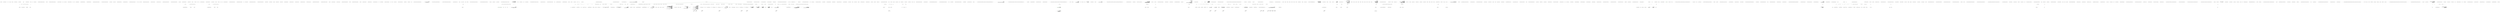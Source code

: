 digraph  {
n6 [label="CommandLine.BaseAttribute", span=""];
n0 [cluster="CommandLine.BaseAttribute.BaseAttribute()", label="Entry CommandLine.BaseAttribute.BaseAttribute()", span="20-20"];
n1 [cluster="CommandLine.BaseAttribute.BaseAttribute()", label="min = -1", span="22-22"];
n2 [cluster="CommandLine.BaseAttribute.BaseAttribute()", label="max = -1", span="23-23"];
n3 [cluster="CommandLine.BaseAttribute.BaseAttribute()", label="helpText = string.Empty", span="24-24"];
n4 [cluster="CommandLine.BaseAttribute.BaseAttribute()", label="metaValue = string.Empty", span="25-25"];
n5 [cluster="CommandLine.BaseAttribute.BaseAttribute()", label="Exit CommandLine.BaseAttribute.BaseAttribute()", span="20-20"];
m0_6 [cluster="CommandLine.Error.Equals(object)", file="Error.cs", label="Entry CommandLine.Error.Equals(object)", span="112-112"];
m0_7 [cluster="CommandLine.Error.Equals(object)", file="Error.cs", label="var other = obj as Error", span="114-114"];
m0_10 [cluster="CommandLine.Error.Equals(object)", file="Error.cs", label="return base.Equals(obj);", span="120-120"];
m0_8 [cluster="CommandLine.Error.Equals(object)", file="Error.cs", label="other != null", span="115-115"];
m0_9 [cluster="CommandLine.Error.Equals(object)", file="Error.cs", label="return Equals(other);", span="117-117"];
m0_11 [cluster="CommandLine.Error.Equals(object)", file="Error.cs", label="Exit CommandLine.Error.Equals(object)", span="112-112"];
m0_70 [cluster="CommandLine.MutuallyExclusiveSetError.MutuallyExclusiveSetError(CommandLine.NameInfo, string)", file="Error.cs", label="Entry CommandLine.MutuallyExclusiveSetError.MutuallyExclusiveSetError(CommandLine.NameInfo, string)", span="325-325"];
m0_71 [cluster="CommandLine.MutuallyExclusiveSetError.MutuallyExclusiveSetError(CommandLine.NameInfo, string)", file="Error.cs", label="this.setName = setName", span="328-328"];
m0_72 [cluster="CommandLine.MutuallyExclusiveSetError.MutuallyExclusiveSetError(CommandLine.NameInfo, string)", file="Error.cs", label="Exit CommandLine.MutuallyExclusiveSetError.MutuallyExclusiveSetError(CommandLine.NameInfo, string)", span="325-325"];
m0_0 [cluster="CommandLine.Error.Error(CommandLine.ErrorType, bool)", file="Error.cs", label="Entry CommandLine.Error.Error(CommandLine.ErrorType, bool)", span="79-79"];
m0_1 [cluster="CommandLine.Error.Error(CommandLine.ErrorType, bool)", file="Error.cs", label="this.tag = tag", span="81-81"];
m0_2 [cluster="CommandLine.Error.Error(CommandLine.ErrorType, bool)", file="Error.cs", label="this.stopsProcessing = stopsProcessing", span="82-82"];
m0_3 [cluster="CommandLine.Error.Error(CommandLine.ErrorType, bool)", file="Error.cs", label="Exit CommandLine.Error.Error(CommandLine.ErrorType, bool)", span="79-79"];
m0_12 [cluster="CommandLine.Error.Equals(CommandLine.Error)", file="Error.cs", label="Entry CommandLine.Error.Equals(CommandLine.Error)", span="137-137"];
m0_18 [cluster="CommandLine.Error.Equals(CommandLine.Error)", file="Error.cs", label="other == null", span="139-139"];
m0_20 [cluster="CommandLine.Error.Equals(CommandLine.Error)", file="Error.cs", label="return Tag.Equals(other.Tag);", span="144-144"];
m0_19 [cluster="CommandLine.Error.Equals(CommandLine.Error)", file="Error.cs", label="return false;", span="141-141"];
m0_21 [cluster="CommandLine.Error.Equals(CommandLine.Error)", file="Error.cs", label="Exit CommandLine.Error.Equals(CommandLine.Error)", span="137-137"];
m0_44 [cluster="CommandLine.BadFormatTokenError.BadFormatTokenError(string)", file="Error.cs", label="Entry CommandLine.BadFormatTokenError.BadFormatTokenError(string)", span="217-217"];
m0_45 [cluster="CommandLine.BadFormatTokenError.BadFormatTokenError(string)", file="Error.cs", label="Exit CommandLine.BadFormatTokenError.BadFormatTokenError(string)", span="217-217"];
m0_68 [cluster="CommandLine.MissingRequiredOptionError.MissingRequiredOptionError(CommandLine.NameInfo)", file="Error.cs", label="Entry CommandLine.MissingRequiredOptionError.MissingRequiredOptionError(CommandLine.NameInfo)", span="312-312"];
m0_69 [cluster="CommandLine.MissingRequiredOptionError.MissingRequiredOptionError(CommandLine.NameInfo)", file="Error.cs", label="Exit CommandLine.MissingRequiredOptionError.MissingRequiredOptionError(CommandLine.NameInfo)", span="312-312"];
m0_14 [cluster="CommandLine.Error.GetHashCode()", file="Error.cs", label="Entry CommandLine.Error.GetHashCode()", span="127-127"];
m0_15 [cluster="CommandLine.Error.GetHashCode()", file="Error.cs", label="return new { Tag, StopsProcessing }.GetHashCode();", span="129-129"];
m0_16 [cluster="CommandLine.Error.GetHashCode()", file="Error.cs", label="Exit CommandLine.Error.GetHashCode()", span="127-127"];
m0_79 [cluster="CommandLine.BadVerbSelectedError.BadVerbSelectedError(string)", file="Error.cs", label="Entry CommandLine.BadVerbSelectedError.BadVerbSelectedError(string)", span="378-378"];
m0_80 [cluster="CommandLine.BadVerbSelectedError.BadVerbSelectedError(string)", file="Error.cs", label="Exit CommandLine.BadVerbSelectedError.BadVerbSelectedError(string)", span="378-378"];
m0_83 [cluster="CommandLine.HelpVerbRequestedError.HelpVerbRequestedError(string, System.Type, bool)", file="Error.cs", label="Entry CommandLine.HelpVerbRequestedError.HelpVerbRequestedError(string, System.Type, bool)", span="404-404"];
m0_84 [cluster="CommandLine.HelpVerbRequestedError.HelpVerbRequestedError(string, System.Type, bool)", file="Error.cs", label="this.verb = verb", span="407-407"];
m0_85 [cluster="CommandLine.HelpVerbRequestedError.HelpVerbRequestedError(string, System.Type, bool)", file="Error.cs", label="this.type = type", span="408-408"];
m0_86 [cluster="CommandLine.HelpVerbRequestedError.HelpVerbRequestedError(string, System.Type, bool)", file="Error.cs", label="this.matched = matched", span="409-409"];
m0_87 [cluster="CommandLine.HelpVerbRequestedError.HelpVerbRequestedError(string, System.Type, bool)", file="Error.cs", label="Exit CommandLine.HelpVerbRequestedError.HelpVerbRequestedError(string, System.Type, bool)", span="404-404"];
m0_90 [cluster="CommandLine.VersionRequestedError.VersionRequestedError()", file="Error.cs", label="Entry CommandLine.VersionRequestedError.VersionRequestedError()", span="453-453"];
m0_91 [cluster="CommandLine.VersionRequestedError.VersionRequestedError()", file="Error.cs", label="Exit CommandLine.VersionRequestedError.VersionRequestedError()", span="453-453"];
m0_75 [cluster="CommandLine.SequenceOutOfRangeError.SequenceOutOfRangeError(CommandLine.NameInfo)", file="Error.cs", label="Entry CommandLine.SequenceOutOfRangeError.SequenceOutOfRangeError(CommandLine.NameInfo)", span="356-356"];
m0_76 [cluster="CommandLine.SequenceOutOfRangeError.SequenceOutOfRangeError(CommandLine.NameInfo)", file="Error.cs", label="Exit CommandLine.SequenceOutOfRangeError.SequenceOutOfRangeError(CommandLine.NameInfo)", span="356-356"];
m0_22 [cluster="System.Enum.Equals(object)", file="Error.cs", label="Entry System.Enum.Equals(object)", span="0-0"];
m0_55 [cluster="CommandLine.NamedError.Equals(CommandLine.NamedError)", file="Error.cs", label="Entry CommandLine.NamedError.Equals(CommandLine.NamedError)", span="274-274"];
m0_59 [cluster="CommandLine.NamedError.Equals(CommandLine.NamedError)", file="Error.cs", label="other == null", span="276-276"];
m0_61 [cluster="CommandLine.NamedError.Equals(CommandLine.NamedError)", file="Error.cs", label="return Tag.Equals(other.Tag) && NameInfo.Equals(other.NameInfo);", span="281-281"];
m0_60 [cluster="CommandLine.NamedError.Equals(CommandLine.NamedError)", file="Error.cs", label="return false;", span="278-278"];
m0_62 [cluster="CommandLine.NamedError.Equals(CommandLine.NamedError)", file="Error.cs", label="Exit CommandLine.NamedError.Equals(CommandLine.NamedError)", span="274-274"];
m0_35 [cluster="CommandLine.TokenError.Equals(CommandLine.TokenError)", file="Error.cs", label="Entry CommandLine.TokenError.Equals(CommandLine.TokenError)", span="201-201"];
m0_39 [cluster="CommandLine.TokenError.Equals(CommandLine.TokenError)", file="Error.cs", label="other == null", span="203-203"];
m0_41 [cluster="CommandLine.TokenError.Equals(CommandLine.TokenError)", file="Error.cs", label="return Tag.Equals(other.Tag) && Token.Equals(other.Token);", span="208-208"];
m0_40 [cluster="CommandLine.TokenError.Equals(CommandLine.TokenError)", file="Error.cs", label="return false;", span="205-205"];
m0_42 [cluster="CommandLine.TokenError.Equals(CommandLine.TokenError)", file="Error.cs", label="Exit CommandLine.TokenError.Equals(CommandLine.TokenError)", span="201-201"];
m0_77 [cluster="CommandLine.RepeatedOptionError.RepeatedOptionError(CommandLine.NameInfo)", file="Error.cs", label="Entry CommandLine.RepeatedOptionError.RepeatedOptionError(CommandLine.NameInfo)", span="367-367"];
m0_78 [cluster="CommandLine.RepeatedOptionError.RepeatedOptionError(CommandLine.NameInfo)", file="Error.cs", label="Exit CommandLine.RepeatedOptionError.RepeatedOptionError(CommandLine.NameInfo)", span="367-367"];
m0_29 [cluster="CommandLine.TokenError.Equals(object)", file="Error.cs", label="Entry CommandLine.TokenError.Equals(object)", span="176-176"];
m0_30 [cluster="CommandLine.TokenError.Equals(object)", file="Error.cs", label="var other = obj as TokenError", span="178-178"];
m0_33 [cluster="CommandLine.TokenError.Equals(object)", file="Error.cs", label="return base.Equals(obj);", span="184-184"];
m0_31 [cluster="CommandLine.TokenError.Equals(object)", file="Error.cs", label="other != null", span="179-179"];
m0_32 [cluster="CommandLine.TokenError.Equals(object)", file="Error.cs", label="return Equals(other);", span="181-181"];
m0_34 [cluster="CommandLine.TokenError.Equals(object)", file="Error.cs", label="Exit CommandLine.TokenError.Equals(object)", span="176-176"];
m0_64 [cluster="CommandLine.MissingValueOptionError.MissingValueOptionError(CommandLine.NameInfo)", file="Error.cs", label="Entry CommandLine.MissingValueOptionError.MissingValueOptionError(CommandLine.NameInfo)", span="290-290"];
m0_65 [cluster="CommandLine.MissingValueOptionError.MissingValueOptionError(CommandLine.NameInfo)", file="Error.cs", label="Exit CommandLine.MissingValueOptionError.MissingValueOptionError(CommandLine.NameInfo)", span="290-290"];
m0_56 [cluster="CommandLine.NamedError.GetHashCode()", file="Error.cs", label="Entry CommandLine.NamedError.GetHashCode()", span="264-264"];
m0_58 [cluster="CommandLine.NamedError.GetHashCode()", file="Error.cs", label="Exit CommandLine.NamedError.GetHashCode()", span="264-264"];
m0_17 [cluster="object.GetHashCode()", file="Error.cs", label="Entry object.GetHashCode()", span="0-0"];
m0_36 [cluster="CommandLine.TokenError.GetHashCode()", file="Error.cs", label="Entry CommandLine.TokenError.GetHashCode()", span="191-191"];
m0_38 [cluster="CommandLine.TokenError.GetHashCode()", file="Error.cs", label="Exit CommandLine.TokenError.GetHashCode()", span="191-191"];
m0_63 [cluster="CommandLine.NameInfo.Equals(CommandLine.NameInfo)", file="Error.cs", label="Entry CommandLine.NameInfo.Equals(CommandLine.NameInfo)", span="90-90"];
m0_88 [cluster="CommandLine.NoVerbSelectedError.NoVerbSelectedError()", file="Error.cs", label="Entry CommandLine.NoVerbSelectedError.NoVerbSelectedError()", span="442-442"];
m0_89 [cluster="CommandLine.NoVerbSelectedError.NoVerbSelectedError()", file="Error.cs", label="Exit CommandLine.NoVerbSelectedError.NoVerbSelectedError()", span="442-442"];
m0_66 [cluster="CommandLine.UnknownOptionError.UnknownOptionError(string)", file="Error.cs", label="Entry CommandLine.UnknownOptionError.UnknownOptionError(string)", span="301-301"];
m0_67 [cluster="CommandLine.UnknownOptionError.UnknownOptionError(string)", file="Error.cs", label="Exit CommandLine.UnknownOptionError.UnknownOptionError(string)", span="301-301"];
m0_73 [cluster="CommandLine.BadFormatConversionError.BadFormatConversionError(CommandLine.NameInfo)", file="Error.cs", label="Entry CommandLine.BadFormatConversionError.BadFormatConversionError(CommandLine.NameInfo)", span="345-345"];
m0_74 [cluster="CommandLine.BadFormatConversionError.BadFormatConversionError(CommandLine.NameInfo)", file="Error.cs", label="Exit CommandLine.BadFormatConversionError.BadFormatConversionError(CommandLine.NameInfo)", span="345-345"];
m0_43 [cluster="string.Equals(string)", file="Error.cs", label="Entry string.Equals(string)", span="0-0"];
m0_4 [cluster="CommandLine.Error.Error(CommandLine.ErrorType)", file="Error.cs", label="Entry CommandLine.Error.Error(CommandLine.ErrorType)", span="89-89"];
m0_5 [cluster="CommandLine.Error.Error(CommandLine.ErrorType)", file="Error.cs", label="Exit CommandLine.Error.Error(CommandLine.ErrorType)", span="89-89"];
m0_46 [cluster="CommandLine.NamedError.NamedError(CommandLine.ErrorType, CommandLine.NameInfo)", file="Error.cs", label="Entry CommandLine.NamedError.NamedError(CommandLine.ErrorType, CommandLine.NameInfo)", span="230-230"];
m0_47 [cluster="CommandLine.NamedError.NamedError(CommandLine.ErrorType, CommandLine.NameInfo)", file="Error.cs", label="this.nameInfo = nameInfo", span="233-233"];
m0_48 [cluster="CommandLine.NamedError.NamedError(CommandLine.ErrorType, CommandLine.NameInfo)", file="Error.cs", label="Exit CommandLine.NamedError.NamedError(CommandLine.ErrorType, CommandLine.NameInfo)", span="230-230"];
m0_13 [cluster="object.Equals(object)", file="Error.cs", label="Entry object.Equals(object)", span="0-0"];
m0_81 [cluster="CommandLine.HelpRequestedError.HelpRequestedError()", file="Error.cs", label="Entry CommandLine.HelpRequestedError.HelpRequestedError()", span="389-389"];
m0_82 [cluster="CommandLine.HelpRequestedError.HelpRequestedError()", file="Error.cs", label="Exit CommandLine.HelpRequestedError.HelpRequestedError()", span="389-389"];
m0_28 [cluster="System.ArgumentNullException.ArgumentNullException(string)", file="Error.cs", label="Entry System.ArgumentNullException.ArgumentNullException(string)", span="0-0"];
m0_49 [cluster="CommandLine.NamedError.Equals(object)", file="Error.cs", label="Entry CommandLine.NamedError.Equals(object)", span="249-249"];
m0_50 [cluster="CommandLine.NamedError.Equals(object)", file="Error.cs", label="var other = obj as NamedError", span="251-251"];
m0_53 [cluster="CommandLine.NamedError.Equals(object)", file="Error.cs", label="return base.Equals(obj);", span="257-257"];
m0_51 [cluster="CommandLine.NamedError.Equals(object)", file="Error.cs", label="other != null", span="252-252"];
m0_52 [cluster="CommandLine.NamedError.Equals(object)", file="Error.cs", label="return Equals(other);", span="254-254"];
m0_54 [cluster="CommandLine.NamedError.Equals(object)", file="Error.cs", label="Exit CommandLine.NamedError.Equals(object)", span="249-249"];
m0_23 [cluster="CommandLine.TokenError.TokenError(CommandLine.ErrorType, string)", file="Error.cs", label="Entry CommandLine.TokenError.TokenError(CommandLine.ErrorType, string)", span="155-155"];
m0_24 [cluster="CommandLine.TokenError.TokenError(CommandLine.ErrorType, string)", file="Error.cs", label="token == null", span="158-158"];
m0_26 [cluster="CommandLine.TokenError.TokenError(CommandLine.ErrorType, string)", file="Error.cs", label="this.token = token", span="160-160"];
m0_25 [cluster="CommandLine.TokenError.TokenError(CommandLine.ErrorType, string)", file="Error.cs", label="throw new ArgumentNullException(''token'');", span="158-158"];
m0_27 [cluster="CommandLine.TokenError.TokenError(CommandLine.ErrorType, string)", file="Error.cs", label="Exit CommandLine.TokenError.TokenError(CommandLine.ErrorType, string)", span="155-155"];
m0_92 [file="Error.cs", label="CommandLine.Error", span=""];
m0_93 [file="Error.cs", label="CommandLine.TokenError", span=""];
m0_94 [file="Error.cs", label="CommandLine.NamedError", span=""];
m0_95 [file="Error.cs", label="CommandLine.MutuallyExclusiveSetError", span=""];
m0_96 [file="Error.cs", label="CommandLine.HelpVerbRequestedError", span=""];
m1_11 [cluster="Unk.Where", file="ErrorExtensions.cs", label="Entry Unk.Where", span=""];
m1_0 [cluster="CommandLine.ErrorExtensions.ToParserResult<T>(System.Collections.Generic.IEnumerable<CommandLine.Error>, T)", file="ErrorExtensions.cs", label="Entry CommandLine.ErrorExtensions.ToParserResult<T>(System.Collections.Generic.IEnumerable<CommandLine.Error>, T)", span="10-10"];
m1_1 [cluster="CommandLine.ErrorExtensions.ToParserResult<T>(System.Collections.Generic.IEnumerable<CommandLine.Error>, T)", file="ErrorExtensions.cs", label="return errors.Any()\r\n                ? (ParserResult<T>)new NotParsed<T>(instance.GetType().ToTypeInfo(), errors)\r\n                : (ParserResult<T>)new Parsed<T>(instance);", span="12-14"];
m1_2 [cluster="CommandLine.ErrorExtensions.ToParserResult<T>(System.Collections.Generic.IEnumerable<CommandLine.Error>, T)", file="ErrorExtensions.cs", label="Exit CommandLine.ErrorExtensions.ToParserResult<T>(System.Collections.Generic.IEnumerable<CommandLine.Error>, T)", span="10-10"];
m1_4 [cluster="CommandLine.NotParsed<T>.NotParsed(CommandLine.TypeInfo, System.Collections.Generic.IEnumerable<CommandLine.Error>)", file="ErrorExtensions.cs", label="Entry CommandLine.NotParsed<T>.NotParsed(CommandLine.TypeInfo, System.Collections.Generic.IEnumerable<CommandLine.Error>)", span="163-163"];
m1_3 [cluster="System.Collections.Generic.IEnumerable<TSource>.Any<TSource>()", file="ErrorExtensions.cs", label="Entry System.Collections.Generic.IEnumerable<TSource>.Any<TSource>()", span="0-0"];
m1_5 [cluster="object.GetType()", file="ErrorExtensions.cs", label="Entry object.GetType()", span="0-0"];
m1_12 [cluster="lambda expression", file="ErrorExtensions.cs", label="Entry lambda expression", span="19-19"];
m1_13 [cluster="lambda expression", file="ErrorExtensions.cs", label="!e.StopsProcessing", span="19-19"];
m1_14 [cluster="lambda expression", file="ErrorExtensions.cs", label="Exit lambda expression", span="19-19"];
m1_8 [cluster="CommandLine.ErrorExtensions.OnlyMeaningfulErrors(System.Collections.Generic.IEnumerable<CommandLine.Error>)", file="ErrorExtensions.cs", label="Entry CommandLine.ErrorExtensions.OnlyMeaningfulErrors(System.Collections.Generic.IEnumerable<CommandLine.Error>)", span="17-17"];
m1_9 [cluster="CommandLine.ErrorExtensions.OnlyMeaningfulErrors(System.Collections.Generic.IEnumerable<CommandLine.Error>)", file="ErrorExtensions.cs", label="return errors.Where(e => !e.StopsProcessing);", span="19-19"];
m1_10 [cluster="CommandLine.ErrorExtensions.OnlyMeaningfulErrors(System.Collections.Generic.IEnumerable<CommandLine.Error>)", file="ErrorExtensions.cs", label="Exit CommandLine.ErrorExtensions.OnlyMeaningfulErrors(System.Collections.Generic.IEnumerable<CommandLine.Error>)", span="17-17"];
m1_6 [cluster="System.Type.ToTypeInfo()", file="ErrorExtensions.cs", label="Entry System.Type.ToTypeInfo()", span="174-174"];
m1_7 [cluster="CommandLine.Parsed<T>.Parsed(T)", file="ErrorExtensions.cs", label="Entry CommandLine.Parsed<T>.Parsed(T)", span="100-100"];
m2_257 [cluster="System.Text.StringBuilder.Append(char)", file="HelpText.cs", label="Entry System.Text.StringBuilder.Append(char)", span="0-0"];
m2_102 [cluster="CommandLine.Text.HelpText.DefaultParsingErrorsHandler<T>(CommandLine.ParserResult<T>, CommandLine.Text.HelpText)", file="HelpText.cs", label="Entry CommandLine.Text.HelpText.DefaultParsingErrorsHandler<T>(CommandLine.ParserResult<T>, CommandLine.Text.HelpText)", span="285-285"];
m2_122 [cluster="CommandLine.Text.HelpText.DefaultParsingErrorsHandler<T>(CommandLine.ParserResult<T>, CommandLine.Text.HelpText)", color=green, community=0, file="HelpText.cs", label="((NotParsed<T>)parserResult).Errors.OnlyMeaningfulOnes().Empty()", prediction=0, span="290-290"];
m2_120 [cluster="CommandLine.Text.HelpText.DefaultParsingErrorsHandler<T>(CommandLine.ParserResult<T>, CommandLine.Text.HelpText)", file="HelpText.cs", label="current == null", span="288-288"];
m2_123 [cluster="CommandLine.Text.HelpText.DefaultParsingErrorsHandler<T>(CommandLine.ParserResult<T>, CommandLine.Text.HelpText)", file="HelpText.cs", label="return current;", span="291-291"];
m2_124 [cluster="CommandLine.Text.HelpText.DefaultParsingErrorsHandler<T>(CommandLine.ParserResult<T>, CommandLine.Text.HelpText)", file="HelpText.cs", label="var errors = RenderParsingErrorsTextAsLines(parserResult,\r\n                current.SentenceBuilder.FormatError,\r\n                current.SentenceBuilder.FormatMutuallyExclusiveSetErrors,\r\n                2)", span="293-296"];
m2_118 [cluster="CommandLine.Text.HelpText.DefaultParsingErrorsHandler<T>(CommandLine.ParserResult<T>, CommandLine.Text.HelpText)", file="HelpText.cs", label="parserResult == null", span="287-287"];
m2_126 [cluster="CommandLine.Text.HelpText.DefaultParsingErrorsHandler<T>(CommandLine.ParserResult<T>, CommandLine.Text.HelpText)", file="HelpText.cs", label="return current;", span="298-298"];
m2_127 [cluster="CommandLine.Text.HelpText.DefaultParsingErrorsHandler<T>(CommandLine.ParserResult<T>, CommandLine.Text.HelpText)", file="HelpText.cs", label="return current\r\n                .AddPreOptionsLine(\r\n                    string.Concat(Environment.NewLine, current.SentenceBuilder.ErrorsHeadingText()))\r\n                .AddPreOptionsLines(errors);", span="300-303"];
m2_121 [cluster="CommandLine.Text.HelpText.DefaultParsingErrorsHandler<T>(CommandLine.ParserResult<T>, CommandLine.Text.HelpText)", file="HelpText.cs", label="throw new ArgumentNullException(''current'');", span="288-288"];
m2_125 [cluster="CommandLine.Text.HelpText.DefaultParsingErrorsHandler<T>(CommandLine.ParserResult<T>, CommandLine.Text.HelpText)", file="HelpText.cs", label="errors.Empty()", span="297-297"];
m2_119 [cluster="CommandLine.Text.HelpText.DefaultParsingErrorsHandler<T>(CommandLine.ParserResult<T>, CommandLine.Text.HelpText)", file="HelpText.cs", label="throw new ArgumentNullException(''parserResult'');", span="287-287"];
m2_128 [cluster="CommandLine.Text.HelpText.DefaultParsingErrorsHandler<T>(CommandLine.ParserResult<T>, CommandLine.Text.HelpText)", file="HelpText.cs", label="Exit CommandLine.Text.HelpText.DefaultParsingErrorsHandler<T>(CommandLine.ParserResult<T>, CommandLine.Text.HelpText)", span="285-285"];
m2_129 [cluster="System.Collections.Generic.IEnumerable<TSource>.Empty<TSource>()", file="HelpText.cs", label="Entry System.Collections.Generic.IEnumerable<TSource>.Empty<TSource>()", span="31-31"];
m2_48 [cluster="System.Collections.Generic.IEnumerable<CommandLine.Error>.OnlyMeaningfulOnes()", file="HelpText.cs", label="Entry System.Collections.Generic.IEnumerable<CommandLine.Error>.OnlyMeaningfulOnes()", span="17-17"];
m2_58 [cluster="Unk.Any", file="HelpText.cs", label="Entry Unk.Any", span=""];
m2_0 [cluster="Ninject.Parameters.IParameter.GetValue(Ninject.Activation.IContext)", file="HelpText.cs", label="Entry Ninject.Parameters.IParameter.GetValue(Ninject.Activation.IContext)", span="8-8"];
m2_1 [cluster="Ninject.Parameters.IParameter.GetValue(Ninject.Activation.IContext)", file="HelpText.cs", label="Exit Ninject.Parameters.IParameter.GetValue(Ninject.Activation.IContext)", span="8-8"];
m2_377 [cluster="string.PadRight(int)", file="HelpText.cs", label="Entry string.PadRight(int)", span="0-0"];
m2_458 [cluster="T.ToStringInvariant<T>()", file="HelpText.cs", label="Entry T.ToStringInvariant<T>()", span="15-15"];
m2_322 [cluster="System.Tuple.Create<T1, T2>(T1, T2)", file="HelpText.cs", label="Entry System.Tuple.Create<T1, T2>(T1, T2)", span="0-0"];
m2_61 [cluster="CommandLine.Text.HelpText.AddOptions<T>(CommandLine.ParserResult<T>)", file="HelpText.cs", label="Entry CommandLine.Text.HelpText.AddOptions<T>(CommandLine.ParserResult<T>)", span="389-389"];
m2_176 [cluster="CommandLine.Text.HelpText.AddOptions<T>(CommandLine.ParserResult<T>)", file="HelpText.cs", label="return AddOptionsImpl(\r\n                GetSpecificationsFromType(result.TypeInfo.Current),\r\n                SentenceBuilder.RequiredWord(),\r\n                MaximumDisplayWidth);", span="393-396"];
m2_174 [cluster="CommandLine.Text.HelpText.AddOptions<T>(CommandLine.ParserResult<T>)", file="HelpText.cs", label="result == null", span="391-391"];
m2_175 [cluster="CommandLine.Text.HelpText.AddOptions<T>(CommandLine.ParserResult<T>)", file="HelpText.cs", label="throw new ArgumentNullException(''result'');", span="391-391"];
m2_177 [cluster="CommandLine.Text.HelpText.AddOptions<T>(CommandLine.ParserResult<T>)", file="HelpText.cs", label="Exit CommandLine.Text.HelpText.AddOptions<T>(CommandLine.ParserResult<T>)", span="389-389"];
m2_272 [cluster="System.Text.StringBuilder.SafeToString()", file="HelpText.cs", label="Entry System.Text.StringBuilder.SafeToString()", span="66-66"];
m2_271 [cluster="System.Text.StringBuilder.AppendWhen(bool, params string[])", file="HelpText.cs", label="Entry System.Text.StringBuilder.AppendWhen(bool, params string[])", span="9-9"];
m2_92 [cluster="CommandLine.TypeInfo.Create(System.Type)", file="HelpText.cs", label="Entry CommandLine.TypeInfo.Create(System.Type)", span="29-29"];
m2_90 [cluster="System.Collections.Generic.IEnumerable<TSource>.Single<TSource>()", file="HelpText.cs", label="Entry System.Collections.Generic.IEnumerable<TSource>.Single<TSource>()", span="0-0"];
m2_400 [cluster="System.Text.StringBuilder.AppendFormat(string, object)", file="HelpText.cs", label="Entry System.Text.StringBuilder.AppendFormat(string, object)", span="0-0"];
m2_135 [cluster="CommandLine.Text.HelpText.ToString()", file="HelpText.cs", label="Entry CommandLine.Text.HelpText.ToString()", span="580-580"];
m2_266 [cluster="CommandLine.Text.HelpText.ToString()", file="HelpText.cs", label="return\r\n                new StringBuilder(\r\n                    heading.SafeLength() + copyright.SafeLength() + preOptionsHelp.SafeLength() +\r\n                        optionsHelp.SafeLength() + ExtraLength).Append(heading)\r\n                    .AppendWhen(!string.IsNullOrEmpty(copyright), Environment.NewLine, copyright)\r\n                    .AppendWhen(preOptionsHelp.Length > 0, Environment.NewLine, preOptionsHelp.ToString())\r\n                    .AppendWhen(\r\n                        optionsHelp != null && optionsHelp.Length > 0,\r\n                        Environment.NewLine,\r\n                        Environment.NewLine,\r\n                        optionsHelp.SafeToString())\r\n                    .AppendWhen(postOptionsHelp.Length > 0, Environment.NewLine, postOptionsHelp.ToString())\r\n                .ToString();", span="583-595"];
m2_265 [cluster="CommandLine.Text.HelpText.ToString()", file="HelpText.cs", label="int ExtraLength = 10", span="582-582"];
m2_267 [cluster="CommandLine.Text.HelpText.ToString()", file="HelpText.cs", label="Exit CommandLine.Text.HelpText.ToString()", span="580-580"];
m2_268 [cluster="string.SafeLength()", file="HelpText.cs", label="Entry string.SafeLength()", span="45-45"];
m2_139 [cluster="CommandLine.Text.HelpText.AddPostOptionsLine(string)", file="HelpText.cs", label="Entry CommandLine.Text.HelpText.AddPostOptionsLine(string)", span="333-333"];
m2_140 [cluster="CommandLine.Text.HelpText.AddPostOptionsLine(string)", file="HelpText.cs", label="return AddLine(postOptionsHelp, value);", span="335-335"];
m2_141 [cluster="CommandLine.Text.HelpText.AddPostOptionsLine(string)", file="HelpText.cs", label="Exit CommandLine.Text.HelpText.AddPostOptionsLine(string)", span="333-333"];
m2_270 [cluster="string.IsNullOrEmpty(string)", file="HelpText.cs", label="Entry string.IsNullOrEmpty(string)", span="0-0"];
m2_472 [cluster="string.ToLowerInvariant()", file="HelpText.cs", label="Entry string.ToLowerInvariant()", span="0-0"];
m2_255 [cluster="CSharpx.Maybe<T>.FromJust<T>()", file="HelpText.cs", label="Entry CSharpx.Maybe<T>.FromJust<T>()", span="342-342"];
m2_424 [cluster="CommandLine.Text.HelpText.GetMaxOptionLength(CommandLine.Core.OptionSpecification)", file="HelpText.cs", label="Entry CommandLine.Text.HelpText.GetMaxOptionLength(CommandLine.Core.OptionSpecification)", span="840-840"];
m2_435 [cluster="CommandLine.Text.HelpText.GetMaxOptionLength(CommandLine.Core.OptionSpecification)", file="HelpText.cs", label=AddDashesToOption, span="854-854"];
m2_440 [cluster="CommandLine.Text.HelpText.GetMaxOptionLength(CommandLine.Core.OptionSpecification)", file="HelpText.cs", label=AddDashesToOption, span="863-863"];
m2_434 [cluster="CommandLine.Text.HelpText.GetMaxOptionLength(CommandLine.Core.OptionSpecification)", file="HelpText.cs", label="++specLength", span="853-853"];
m2_436 [cluster="CommandLine.Text.HelpText.GetMaxOptionLength(CommandLine.Core.OptionSpecification)", file="HelpText.cs", label="++specLength", span="855-855"];
m2_437 [cluster="CommandLine.Text.HelpText.GetMaxOptionLength(CommandLine.Core.OptionSpecification)", file="HelpText.cs", label="specLength += metaLength", span="857-857"];
m2_439 [cluster="CommandLine.Text.HelpText.GetMaxOptionLength(CommandLine.Core.OptionSpecification)", file="HelpText.cs", label="specLength += spec.LongName.Length", span="862-862"];
m2_441 [cluster="CommandLine.Text.HelpText.GetMaxOptionLength(CommandLine.Core.OptionSpecification)", file="HelpText.cs", label="specLength += 2", span="864-864"];
m2_442 [cluster="CommandLine.Text.HelpText.GetMaxOptionLength(CommandLine.Core.OptionSpecification)", file="HelpText.cs", label="specLength += metaLength", span="866-866"];
m2_427 [cluster="CommandLine.Text.HelpText.GetMaxOptionLength(CommandLine.Core.OptionSpecification)", file="HelpText.cs", label="var specLength = 0", span="842-842"];
m2_428 [cluster="CommandLine.Text.HelpText.GetMaxOptionLength(CommandLine.Core.OptionSpecification)", file="HelpText.cs", label="var hasShort = spec.ShortName.Length > 0", span="844-844"];
m2_429 [cluster="CommandLine.Text.HelpText.GetMaxOptionLength(CommandLine.Core.OptionSpecification)", file="HelpText.cs", label="var hasLong = spec.LongName.Length > 0", span="845-845"];
m2_431 [cluster="CommandLine.Text.HelpText.GetMaxOptionLength(CommandLine.Core.OptionSpecification)", file="HelpText.cs", label="spec.MetaValue.Length > 0", span="848-848"];
m2_432 [cluster="CommandLine.Text.HelpText.GetMaxOptionLength(CommandLine.Core.OptionSpecification)", file="HelpText.cs", label="metaLength = spec.MetaValue.Length + 1", span="849-849"];
m2_433 [cluster="CommandLine.Text.HelpText.GetMaxOptionLength(CommandLine.Core.OptionSpecification)", file="HelpText.cs", label=hasShort, span="851-851"];
m2_430 [cluster="CommandLine.Text.HelpText.GetMaxOptionLength(CommandLine.Core.OptionSpecification)", file="HelpText.cs", label="var metaLength = 0", span="847-847"];
m2_438 [cluster="CommandLine.Text.HelpText.GetMaxOptionLength(CommandLine.Core.OptionSpecification)", file="HelpText.cs", label=hasLong, span="860-860"];
m2_444 [cluster="CommandLine.Text.HelpText.GetMaxOptionLength(CommandLine.Core.OptionSpecification)", file="HelpText.cs", label="specLength += 2", span="870-870"];
m2_445 [cluster="CommandLine.Text.HelpText.GetMaxOptionLength(CommandLine.Core.OptionSpecification)", file="HelpText.cs", label="return specLength;", span="872-872"];
m2_443 [cluster="CommandLine.Text.HelpText.GetMaxOptionLength(CommandLine.Core.OptionSpecification)", file="HelpText.cs", label="hasShort && hasLong", span="869-869"];
m2_446 [cluster="CommandLine.Text.HelpText.GetMaxOptionLength(CommandLine.Core.OptionSpecification)", file="HelpText.cs", label="Exit CommandLine.Text.HelpText.GetMaxOptionLength(CommandLine.Core.OptionSpecification)", span="840-840"];
m2_258 [cluster="CommandLine.Text.Example.GetFormatStylesOrDefault()", file="HelpText.cs", label="Entry CommandLine.Text.Example.GetFormatStylesOrDefault()", span="124-124"];
m2_323 [cluster="CommandLine.Text.HelpText.AdaptVerbsToSpecifications(System.Collections.Generic.IEnumerable<System.Type>)", file="HelpText.cs", label="return (from verbTuple in Verb.SelectFromTypes(types)\r\n                    select\r\n                        OptionSpecification.NewSwitch(\r\n                            string.Empty,\r\n                            verbTuple.Item1.Name,\r\n                            false,\r\n                            verbTuple.Item1.HelpText,\r\n                            string.Empty)).Concat(new[] { MakeHelpEntry(), MakeVersionEntry() });", span="665-672"];
m2_187 [cluster="CommandLine.Text.HelpText.AdaptVerbsToSpecifications(System.Collections.Generic.IEnumerable<System.Type>)", file="HelpText.cs", label="Entry CommandLine.Text.HelpText.AdaptVerbsToSpecifications(System.Collections.Generic.IEnumerable<System.Type>)", span="663-663"];
m2_324 [cluster="CommandLine.Text.HelpText.AdaptVerbsToSpecifications(System.Collections.Generic.IEnumerable<System.Type>)", file="HelpText.cs", label="Exit CommandLine.Text.HelpText.AdaptVerbsToSpecifications(System.Collections.Generic.IEnumerable<System.Type>)", span="663-663"];
m2_379 [cluster="string.Trim()", file="HelpText.cs", label="Entry string.Trim()", span="0-0"];
m2_269 [cluster="System.Text.StringBuilder.SafeLength()", file="HelpText.cs", label="Entry System.Text.StringBuilder.SafeLength()", span="73-73"];
m2_325 [cluster="CommandLine.Core.Verb.SelectFromTypes(System.Collections.Generic.IEnumerable<System.Type>)", file="HelpText.cs", label="Entry CommandLine.Core.Verb.SelectFromTypes(System.Collections.Generic.IEnumerable<System.Type>)", span="40-40"];
m2_378 [cluster="string.FormatInvariant(params object[])", file="HelpText.cs", label="Entry string.FormatInvariant(params object[])", span="25-25"];
m2_23 [cluster="System.ArgumentNullException.ArgumentNullException(string)", file="HelpText.cs", label="Entry System.ArgumentNullException.ArgumentNullException(string)", span="0-0"];
m2_297 [cluster="string.Substring(int)", file="HelpText.cs", label="Entry string.Substring(int)", span="0-0"];
m2_200 [cluster="CommandLine.Text.HelpText.RenderParsingErrorsText<T>(CommandLine.ParserResult<T>, System.Func<CommandLine.Error, string>, System.Func<System.Collections.Generic.IEnumerable<CommandLine.MutuallyExclusiveSetError>, string>, int)", file="HelpText.cs", label="Entry CommandLine.Text.HelpText.RenderParsingErrorsText<T>(CommandLine.ParserResult<T>, System.Func<CommandLine.Error, string>, System.Func<System.Collections.Generic.IEnumerable<CommandLine.MutuallyExclusiveSetError>, string>, int)", span="458-458"];
m2_201 [cluster="CommandLine.Text.HelpText.RenderParsingErrorsText<T>(CommandLine.ParserResult<T>, System.Func<CommandLine.Error, string>, System.Func<System.Collections.Generic.IEnumerable<CommandLine.MutuallyExclusiveSetError>, string>, int)", file="HelpText.cs", label="return string.Join(\r\n                Environment.NewLine,\r\n                RenderParsingErrorsTextAsLines(parserResult, formatError, formatMutuallyExclusiveSetErrors, indent));", span="464-466"];
m2_202 [cluster="CommandLine.Text.HelpText.RenderParsingErrorsText<T>(CommandLine.ParserResult<T>, System.Func<CommandLine.Error, string>, System.Func<System.Collections.Generic.IEnumerable<CommandLine.MutuallyExclusiveSetError>, string>, int)", file="HelpText.cs", label="Exit CommandLine.Text.HelpText.RenderParsingErrorsText<T>(CommandLine.ParserResult<T>, System.Func<CommandLine.Error, string>, System.Func<System.Collections.Generic.IEnumerable<CommandLine.MutuallyExclusiveSetError>, string>, int)", span="458-458"];
m2_313 [cluster="System.Type.GetUsageData()", file="HelpText.cs", label="Entry System.Type.GetUsageData()", span="38-38"];
m2_399 [cluster="System.Text.StringBuilder.AppendWhen(bool, params char[])", file="HelpText.cs", label="Entry System.Text.StringBuilder.AppendWhen(bool, params char[])", span="18-18"];
m2_59 [cluster="System.Collections.Generic.IEnumerable<TSource>.ToArray<TSource>()", file="HelpText.cs", label="Entry System.Collections.Generic.IEnumerable<TSource>.ToArray<TSource>()", span="0-0"];
m2_256 [cluster="CommandLine.Infrastructure.ReflectionHelper.GetAssemblyName()", file="HelpText.cs", label="Entry CommandLine.Infrastructure.ReflectionHelper.GetAssemblyName()", span="23-23"];
m2_130 [cluster="CommandLine.Text.HelpText.RenderParsingErrorsTextAsLines<T>(CommandLine.ParserResult<T>, System.Func<CommandLine.Error, string>, System.Func<System.Collections.Generic.IEnumerable<CommandLine.MutuallyExclusiveSetError>, string>, int)", file="HelpText.cs", label="Entry CommandLine.Text.HelpText.RenderParsingErrorsTextAsLines<T>(CommandLine.ParserResult<T>, System.Func<CommandLine.Error, string>, System.Func<System.Collections.Generic.IEnumerable<CommandLine.MutuallyExclusiveSetError>, string>, int)", span="477-477"];
m2_206 [cluster="CommandLine.Text.HelpText.RenderParsingErrorsTextAsLines<T>(CommandLine.ParserResult<T>, System.Func<CommandLine.Error, string>, System.Func<System.Collections.Generic.IEnumerable<CommandLine.MutuallyExclusiveSetError>, string>, int)", color=green, community=0, file="HelpText.cs", label="var meaningfulErrors =\r\n                ((NotParsed<T>)parserResult).Errors.OnlyMeaningfulOnes()", prediction=1, span="485-486"];
m2_204 [cluster="CommandLine.Text.HelpText.RenderParsingErrorsTextAsLines<T>(CommandLine.ParserResult<T>, System.Func<CommandLine.Error, string>, System.Func<System.Collections.Generic.IEnumerable<CommandLine.MutuallyExclusiveSetError>, string>, int)", file="HelpText.cs", label="parserResult == null", span="483-483"];
m2_207 [cluster="CommandLine.Text.HelpText.RenderParsingErrorsTextAsLines<T>(CommandLine.ParserResult<T>, System.Func<CommandLine.Error, string>, System.Func<System.Collections.Generic.IEnumerable<CommandLine.MutuallyExclusiveSetError>, string>, int)", file="HelpText.cs", label="meaningfulErrors.Empty()", span="487-487"];
m2_209 [cluster="CommandLine.Text.HelpText.RenderParsingErrorsTextAsLines<T>(CommandLine.ParserResult<T>, System.Func<CommandLine.Error, string>, System.Func<System.Collections.Generic.IEnumerable<CommandLine.MutuallyExclusiveSetError>, string>, int)", file="HelpText.cs", label="meaningfulErrors\r\n                .Where(e => e.Tag != ErrorType.MutuallyExclusiveSetError)", span="490-491"];
m2_212 [cluster="CommandLine.Text.HelpText.RenderParsingErrorsTextAsLines<T>(CommandLine.ParserResult<T>, System.Func<CommandLine.Error, string>, System.Func<System.Collections.Generic.IEnumerable<CommandLine.MutuallyExclusiveSetError>, string>, int)", file="HelpText.cs", label="var mutuallyErrs = \r\n                formatMutuallyExclusiveSetErrors(\r\n                    meaningfulErrors.OfType<MutuallyExclusiveSetError>())", span="498-500"];
m2_208 [cluster="CommandLine.Text.HelpText.RenderParsingErrorsTextAsLines<T>(CommandLine.ParserResult<T>, System.Func<CommandLine.Error, string>, System.Func<System.Collections.Generic.IEnumerable<CommandLine.MutuallyExclusiveSetError>, string>, int)", file="HelpText.cs", label="yield break;", span="488-488"];
m2_211 [cluster="CommandLine.Text.HelpText.RenderParsingErrorsTextAsLines<T>(CommandLine.ParserResult<T>, System.Func<CommandLine.Error, string>, System.Func<System.Collections.Generic.IEnumerable<CommandLine.MutuallyExclusiveSetError>, string>, int)", file="HelpText.cs", label="yield return line.ToString();", span="495-495"];
m2_216 [cluster="CommandLine.Text.HelpText.RenderParsingErrorsTextAsLines<T>(CommandLine.ParserResult<T>, System.Func<CommandLine.Error, string>, System.Func<System.Collections.Generic.IEnumerable<CommandLine.MutuallyExclusiveSetError>, string>, int)", file="HelpText.cs", label="yield return line;", span="506-506"];
m2_210 [cluster="CommandLine.Text.HelpText.RenderParsingErrorsTextAsLines<T>(CommandLine.ParserResult<T>, System.Func<CommandLine.Error, string>, System.Func<System.Collections.Generic.IEnumerable<CommandLine.MutuallyExclusiveSetError>, string>, int)", file="HelpText.cs", label="var line = new StringBuilder(indent.Spaces())\r\n                    .Append(formatError(error))", span="493-494"];
m2_205 [cluster="CommandLine.Text.HelpText.RenderParsingErrorsTextAsLines<T>(CommandLine.ParserResult<T>, System.Func<CommandLine.Error, string>, System.Func<System.Collections.Generic.IEnumerable<CommandLine.MutuallyExclusiveSetError>, string>, int)", file="HelpText.cs", label="throw new ArgumentNullException(''parserResult'');", span="483-483"];
m2_213 [cluster="CommandLine.Text.HelpText.RenderParsingErrorsTextAsLines<T>(CommandLine.ParserResult<T>, System.Func<CommandLine.Error, string>, System.Func<System.Collections.Generic.IEnumerable<CommandLine.MutuallyExclusiveSetError>, string>, int)", file="HelpText.cs", label="mutuallyErrs.Length > 0", span="501-501"];
m2_214 [cluster="CommandLine.Text.HelpText.RenderParsingErrorsTextAsLines<T>(CommandLine.ParserResult<T>, System.Func<CommandLine.Error, string>, System.Func<System.Collections.Generic.IEnumerable<CommandLine.MutuallyExclusiveSetError>, string>, int)", file="HelpText.cs", label="var lines = mutuallyErrs\r\n                    .Split(new[] { Environment.NewLine }, StringSplitOptions.None)", span="503-504"];
m2_215 [cluster="CommandLine.Text.HelpText.RenderParsingErrorsTextAsLines<T>(CommandLine.ParserResult<T>, System.Func<CommandLine.Error, string>, System.Func<System.Collections.Generic.IEnumerable<CommandLine.MutuallyExclusiveSetError>, string>, int)", file="HelpText.cs", label=lines, span="505-505"];
m2_217 [cluster="CommandLine.Text.HelpText.RenderParsingErrorsTextAsLines<T>(CommandLine.ParserResult<T>, System.Func<CommandLine.Error, string>, System.Func<System.Collections.Generic.IEnumerable<CommandLine.MutuallyExclusiveSetError>, string>, int)", file="HelpText.cs", label="Exit CommandLine.Text.HelpText.RenderParsingErrorsTextAsLines<T>(CommandLine.ParserResult<T>, System.Func<CommandLine.Error, string>, System.Func<System.Collections.Generic.IEnumerable<CommandLine.MutuallyExclusiveSetError>, string>, int)", span="477-477"];
m2_51 [cluster="CommandLine.Infrastructure.ReflectionHelper.GetAttribute<TAttribute>()", file="HelpText.cs", label="Entry CommandLine.Infrastructure.ReflectionHelper.GetAttribute<TAttribute>()", span="12-12"];
m2_338 [cluster="CommandLine.Text.HelpText.AddOption(string, int, CommandLine.Core.Specification, int)", file="HelpText.cs", label="Entry CommandLine.Text.HelpText.AddOption(string, int, CommandLine.Core.Specification, int)", span="720-720"];
m2_350 [cluster="CommandLine.Text.HelpText.AddOption(string, int, CommandLine.Core.Specification, int)", file="HelpText.cs", label="addEnumValuesToHelpText && specification.EnumValues.Any()", span="735-735"];
m2_352 [cluster="CommandLine.Text.HelpText.AddOption(string, int, CommandLine.Core.Specification, int)", file="HelpText.cs", label="specification.DefaultValue.Do(\r\n                defaultValue => optionHelpText = ''(Default: {0}) ''.FormatInvariant(FormatDefaultValue(defaultValue)) + optionHelpText)", span="738-739"];
m2_349 [cluster="CommandLine.Text.HelpText.AddOption(string, int, CommandLine.Core.Specification, int)", file="HelpText.cs", label="var optionHelpText = specification.HelpText", span="733-733"];
m2_351 [cluster="CommandLine.Text.HelpText.AddOption(string, int, CommandLine.Core.Specification, int)", file="HelpText.cs", label="optionHelpText += '' Valid values: '' + string.Join('', '', specification.EnumValues)", span="736-736"];
m2_353 [cluster="CommandLine.Text.HelpText.AddOption(string, int, CommandLine.Core.Specification, int)", file="HelpText.cs", label="specification.Required", span="741-741"];
m2_354 [cluster="CommandLine.Text.HelpText.AddOption(string, int, CommandLine.Core.Specification, int)", file="HelpText.cs", label="optionHelpText = ''{0} ''.FormatInvariant(requiredWord) + optionHelpText", span="742-742"];
m2_355 [cluster="CommandLine.Text.HelpText.AddOption(string, int, CommandLine.Core.Specification, int)", file="HelpText.cs", label="!string.IsNullOrEmpty(optionHelpText)", span="744-744"];
m2_357 [cluster="CommandLine.Text.HelpText.AddOption(string, int, CommandLine.Core.Specification, int)", file="HelpText.cs", label="var words = optionHelpText.Split(' ')", span="749-749"];
m2_370 [cluster="CommandLine.Text.HelpText.AddOption(string, int, CommandLine.Core.Specification, int)", file="HelpText.cs", label="optionHelpText = optionHelpText.Substring(Math.Min(wordBuffer, optionHelpText.Length)).Trim()", span="772-772"];
m2_373 [cluster="CommandLine.Text.HelpText.AddOption(string, int, CommandLine.Core.Specification, int)", file="HelpText.cs", label="optionsHelp\r\n                .Append(optionHelpText)\r\n                .Append(Environment.NewLine)\r\n                .AppendWhen(additionalNewLineAfterOption, Environment.NewLine)", span="779-782"];
m2_346 [cluster="CommandLine.Text.HelpText.AddOption(string, int, CommandLine.Core.Specification, int)", file="HelpText.cs", label="optionsHelp.Append(''  '')", span="722-722"];
m2_347 [cluster="CommandLine.Text.HelpText.AddOption(string, int, CommandLine.Core.Specification, int)", file="HelpText.cs", label="var name = new StringBuilder(maxLength)\r\n                .BimapIf(\r\n                    specification.Tag == SpecificationType.Option,\r\n                    it => it.Append(AddOptionName(maxLength, (OptionSpecification)specification)),\r\n                    it => it.Append(AddValueName(maxLength, (ValueSpecification)specification)))", span="723-727"];
m2_348 [cluster="CommandLine.Text.HelpText.AddOption(string, int, CommandLine.Core.Specification, int)", file="HelpText.cs", label="optionsHelp\r\n                .Append(name.Length < maxLength ? name.ToString().PadRight(maxLength) : name.ToString())\r\n                .Append(''    '')", span="729-731"];
m2_361 [cluster="CommandLine.Text.HelpText.AddOption(string, int, CommandLine.Core.Specification, int)", file="HelpText.cs", label="optionsHelp.Append(words[i])", span="754-754"];
m2_364 [cluster="CommandLine.Text.HelpText.AddOption(string, int, CommandLine.Core.Specification, int)", file="HelpText.cs", label="optionsHelp.Append('' '')", span="758-758"];
m2_367 [cluster="CommandLine.Text.HelpText.AddOption(string, int, CommandLine.Core.Specification, int)", file="HelpText.cs", label="optionsHelp.Append(words[i].Substring(0, widthOfHelpText))", span="764-764"];
m2_371 [cluster="CommandLine.Text.HelpText.AddOption(string, int, CommandLine.Core.Specification, int)", file="HelpText.cs", label="optionsHelp.AppendWhen(optionHelpText.Length > 0, Environment.NewLine,\r\n                        new string(' ', maxLength + 6))", span="773-774"];
m2_374 [cluster="CommandLine.Text.HelpText.AddOption(string, int, CommandLine.Core.Specification, int)", file="HelpText.cs", label="return this;", span="784-784"];
m2_356 [cluster="CommandLine.Text.HelpText.AddOption(string, int, CommandLine.Core.Specification, int)", file="HelpText.cs", label="var wordBuffer = 0", span="748-748"];
m2_360 [cluster="CommandLine.Text.HelpText.AddOption(string, int, CommandLine.Core.Specification, int)", file="HelpText.cs", label="words[i].Length < (widthOfHelpText - wordBuffer)", span="752-752"];
m2_363 [cluster="CommandLine.Text.HelpText.AddOption(string, int, CommandLine.Core.Specification, int)", file="HelpText.cs", label="(widthOfHelpText - wordBuffer) > 1 && i != words.Length - 1", span="756-756"];
m2_366 [cluster="CommandLine.Text.HelpText.AddOption(string, int, CommandLine.Core.Specification, int)", file="HelpText.cs", label="words[i].Length >= widthOfHelpText && wordBuffer == 0", span="762-762"];
m2_368 [cluster="CommandLine.Text.HelpText.AddOption(string, int, CommandLine.Core.Specification, int)", file="HelpText.cs", label="wordBuffer = widthOfHelpText", span="765-765"];
m2_372 [cluster="CommandLine.Text.HelpText.AddOption(string, int, CommandLine.Core.Specification, int)", file="HelpText.cs", label="optionHelpText.Length > widthOfHelpText", span="776-776"];
m2_358 [cluster="CommandLine.Text.HelpText.AddOption(string, int, CommandLine.Core.Specification, int)", file="HelpText.cs", label="var i = 0", span="750-750"];
m2_359 [cluster="CommandLine.Text.HelpText.AddOption(string, int, CommandLine.Core.Specification, int)", file="HelpText.cs", label="i < words.Length", span="750-750"];
m2_362 [cluster="CommandLine.Text.HelpText.AddOption(string, int, CommandLine.Core.Specification, int)", file="HelpText.cs", label="wordBuffer += words[i].Length", span="755-755"];
m2_365 [cluster="CommandLine.Text.HelpText.AddOption(string, int, CommandLine.Core.Specification, int)", file="HelpText.cs", label="wordBuffer++", span="759-759"];
m2_369 [cluster="CommandLine.Text.HelpText.AddOption(string, int, CommandLine.Core.Specification, int)", file="HelpText.cs", label="i++", span="750-750"];
m2_375 [cluster="CommandLine.Text.HelpText.AddOption(string, int, CommandLine.Core.Specification, int)", file="HelpText.cs", label="Exit CommandLine.Text.HelpText.AddOption(string, int, CommandLine.Core.Specification, int)", span="720-720"];
m2_342 [cluster="CommandLine.Text.HelpText.MakeVersionEntry()", file="HelpText.cs", label="Exit CommandLine.Text.HelpText.MakeVersionEntry()", span="703-703"];
m2_341 [cluster="CommandLine.Text.HelpText.MakeVersionEntry()", file="HelpText.cs", label="return OptionSpecification.NewSwitch(\r\n                string.Empty,\r\n                ''version'',\r\n                false,\r\n                sentenceBuilder.VersionCommandText(AddDashesToOption),\r\n                string.Empty);", span="705-710"];
m2_305 [cluster="CommandLine.Text.HelpText.MakeVersionEntry()", file="HelpText.cs", label="Entry CommandLine.Text.HelpText.MakeVersionEntry()", span="703-703"];
m2_401 [cluster="System.Text.StringBuilder.AppendFormatWhen(bool, string, params object[])", file="HelpText.cs", label="Entry System.Text.StringBuilder.AppendFormatWhen(bool, string, params object[])", span="27-27"];
m2_131 [cluster="string.Concat(string, string)", file="HelpText.cs", label="Entry string.Concat(string, string)", span="0-0"];
m2_315 [cluster="lambda expression", file="HelpText.cs", label="Entry lambda expression", span="651-660"];
m2_63 [cluster="lambda expression", file="HelpText.cs", label="license.AddToHelpText(auto, true)", span="220-220"];
m2_67 [cluster="lambda expression", file="HelpText.cs", label="usage.AddToHelpText(auto, true)", span="233-233"];
m2_70 [cluster="lambda expression", file="HelpText.cs", label="auto.AddPreOptionsLines(lines)", span="236-236"];
m2_62 [cluster="lambda expression", file="HelpText.cs", label="Entry lambda expression", span="220-220"];
m2_100 [cluster="lambda expression", file="HelpText.cs", label="DefaultParsingErrorsHandler(parserResult, current)", span="271-271"];
m2_113 [cluster="lambda expression", file="HelpText.cs", label="DefaultParsingErrorsHandler(parserResult, current)", span="277-277"];
m2_107 [cluster="lambda expression", file="HelpText.cs", label="DefaultParsingErrorsHandler(pr, current)", span="276-276"];
m2_224 [cluster="lambda expression", file="HelpText.cs", label="Entry lambda expression", span="491-491"];
m2_73 [cluster="lambda expression", file="HelpText.cs", label="Entry lambda expression", span="239-239"];
m2_64 [cluster="lambda expression", file="HelpText.cs", label="Exit lambda expression", span="220-220"];
m2_66 [cluster="lambda expression", file="HelpText.cs", label="Entry lambda expression", span="233-233"];
m2_68 [cluster="lambda expression", file="HelpText.cs", label="Exit lambda expression", span="233-233"];
m2_69 [cluster="lambda expression", file="HelpText.cs", label="Entry lambda expression", span="236-236"];
m2_71 [cluster="lambda expression", file="HelpText.cs", label="Exit lambda expression", span="236-236"];
m2_99 [cluster="lambda expression", file="HelpText.cs", label="Entry lambda expression", span="271-271"];
m2_101 [cluster="lambda expression", file="HelpText.cs", label="Exit lambda expression", span="271-271"];
m2_112 [cluster="lambda expression", file="HelpText.cs", label="Entry lambda expression", span="277-277"];
m2_114 [cluster="lambda expression", file="HelpText.cs", label="Exit lambda expression", span="277-277"];
m2_106 [cluster="lambda expression", file="HelpText.cs", label="Entry lambda expression", span="276-276"];
m2_108 [cluster="lambda expression", file="HelpText.cs", label="Exit lambda expression", span="276-276"];
m2_103 [cluster="lambda expression", file="HelpText.cs", label="Entry lambda expression", span="271-271"];
m2_109 [cluster="lambda expression", file="HelpText.cs", label="Entry lambda expression", span="276-276"];
m2_115 [cluster="lambda expression", file="HelpText.cs", label="Entry lambda expression", span="277-277"];
m2_226 [cluster="lambda expression", file="HelpText.cs", label="Exit lambda expression", span="491-491"];
m2_225 [cluster="lambda expression", file="HelpText.cs", label="e.Tag != ErrorType.MutuallyExclusiveSetError", span="491-491"];
m2_75 [cluster="lambda expression", file="HelpText.cs", label="Exit lambda expression", span="239-239"];
m2_74 [cluster="lambda expression", file="HelpText.cs", label="e.Tag == ErrorType.NoVerbSelectedError", span="239-239"];
m2_148 [cluster="lambda expression", file="HelpText.cs", label="AddPreOptionsLine(line)", span="345-345"];
m2_164 [cluster="lambda expression", file="HelpText.cs", label="AddPreOptionsLine(line)", span="368-368"];
m2_389 [cluster="lambda expression", file="HelpText.cs", label="Entry lambda expression", span="739-739"];
m2_390 [cluster="lambda expression", file="HelpText.cs", label="optionHelpText = ''(Default: {0}) ''.FormatInvariant(FormatDefaultValue(defaultValue)) + optionHelpText", span="739-739"];
m2_155 [cluster="lambda expression", file="HelpText.cs", label="AddPostOptionsLine(line)", span="356-356"];
m2_172 [cluster="lambda expression", file="HelpText.cs", label="AddPostOptionsLine(line)", span="380-380"];
m2_336 [cluster="lambda expression", file="HelpText.cs", label="AddOption(requiredWord, maxLength, option, remainingSpace)", span="688-688"];
m2_382 [cluster="lambda expression", file="HelpText.cs", label="it.Append(AddOptionName(maxLength, (OptionSpecification)specification))", span="726-726"];
m2_386 [cluster="lambda expression", file="HelpText.cs", label="it.Append(AddValueName(maxLength, (ValueSpecification)specification))", span="727-727"];
m2_397 [cluster="lambda expression", file="HelpText.cs", label="it\r\n                            .AppendWhen(addDashesToOption, '-')\r\n                            .AppendFormat(''{0}'', specification.ShortName)\r\n                            .AppendFormatWhen(specification.MetaValue.Length > 0, '' {0}'', specification.MetaValue)\r\n                            .AppendWhen(specification.LongName.Length > 0, '', '')", span="793-797"];
m2_403 [cluster="lambda expression", file="HelpText.cs", label="it\r\n                            .AppendWhen(addDashesToOption, ''--'')\r\n                            .AppendFormat(''{0}'', specification.LongName)\r\n                            .AppendFormatWhen(specification.MetaValue.Length > 0, ''={0}'', specification.MetaValue)", span="800-803"];
m2_421 [cluster="lambda expression", file="HelpText.cs", label="var specLength = spec.Tag == SpecificationType.Option\r\n                            ? GetMaxOptionLength((OptionSpecification)spec)\r\n                            : GetMaxValueLength((ValueSpecification)spec)", span="831-833"];
m2_96 [cluster="lambda expression", file="HelpText.cs", label="Entry lambda expression", span="270-270"];
m2_105 [cluster="lambda expression", file="HelpText.cs", label="Exit lambda expression", span="271-271"];
m2_104 [cluster="lambda expression", file="HelpText.cs", label=e, span="271-271"];
m2_111 [cluster="lambda expression", file="HelpText.cs", label="Exit lambda expression", span="276-276"];
m2_110 [cluster="lambda expression", file="HelpText.cs", label=e, span="276-276"];
m2_117 [cluster="lambda expression", file="HelpText.cs", label="Exit lambda expression", span="277-277"];
m2_116 [cluster="lambda expression", file="HelpText.cs", label=e, span="277-277"];
m2_147 [cluster="lambda expression", file="HelpText.cs", label="Entry lambda expression", span="345-345"];
m2_308 [cluster="lambda expression", file="HelpText.cs", label="Entry lambda expression", span="642-642"];
m2_93 [cluster="lambda expression", file="HelpText.cs", label="Entry lambda expression", span="267-267"];
m2_260 [cluster="lambda expression", file="HelpText.cs", label="Entry lambda expression", span="565-570"];
m2_149 [cluster="lambda expression", file="HelpText.cs", label="Exit lambda expression", span="345-345"];
m2_163 [cluster="lambda expression", file="HelpText.cs", label="Entry lambda expression", span="368-368"];
m2_165 [cluster="lambda expression", file="HelpText.cs", label="Exit lambda expression", span="368-368"];
m2_391 [cluster="lambda expression", file="HelpText.cs", label="Exit lambda expression", span="739-739"];
m2_154 [cluster="lambda expression", file="HelpText.cs", label="Entry lambda expression", span="356-356"];
m2_156 [cluster="lambda expression", file="HelpText.cs", label="Exit lambda expression", span="356-356"];
m2_171 [cluster="lambda expression", file="HelpText.cs", label="Entry lambda expression", span="380-380"];
m2_173 [cluster="lambda expression", file="HelpText.cs", label="Exit lambda expression", span="380-380"];
m2_335 [cluster="lambda expression", file="HelpText.cs", label="Entry lambda expression", span="687-688"];
m2_337 [cluster="lambda expression", file="HelpText.cs", label="Exit lambda expression", span="687-688"];
m2_381 [cluster="lambda expression", file="HelpText.cs", label="Entry lambda expression", span="726-726"];
m2_385 [cluster="lambda expression", file="HelpText.cs", label="Entry lambda expression", span="727-727"];
m2_383 [cluster="lambda expression", file="HelpText.cs", label="Exit lambda expression", span="726-726"];
m2_387 [cluster="lambda expression", file="HelpText.cs", label="Exit lambda expression", span="727-727"];
m2_396 [cluster="lambda expression", file="HelpText.cs", label="Entry lambda expression", span="793-797"];
m2_402 [cluster="lambda expression", file="HelpText.cs", label="Entry lambda expression", span="800-803"];
m2_398 [cluster="lambda expression", file="HelpText.cs", label="Exit lambda expression", span="793-797"];
m2_404 [cluster="lambda expression", file="HelpText.cs", label="Exit lambda expression", span="800-803"];
m2_420 [cluster="lambda expression", file="HelpText.cs", label="Entry lambda expression", span="829-836"];
m2_422 [cluster="lambda expression", file="HelpText.cs", label="return Math.Max(length, specLength);", span="835-835"];
m2_408 [cluster="lambda expression", file="HelpText.cs", label="it.AppendFormat(''{0} (pos. {1})'', specification.MetaName, specification.Index)", span="812-812"];
m2_412 [cluster="lambda expression", file="HelpText.cs", label="it.AppendFormat(''value pos. {0}'', specification.Index)", span="813-813"];
m2_98 [cluster="lambda expression", file="HelpText.cs", label="Exit lambda expression", span="270-270"];
m2_97 [cluster="lambda expression", file="HelpText.cs", label="e.Tag == ErrorType.HelpVerbRequestedError", span="270-270"];
m2_407 [cluster="lambda expression", file="HelpText.cs", label="Entry lambda expression", span="812-812"];
m2_411 [cluster="lambda expression", file="HelpText.cs", label="Entry lambda expression", span="813-813"];
m2_310 [cluster="lambda expression", file="HelpText.cs", label="Exit lambda expression", span="642-642"];
m2_309 [cluster="lambda expression", file="HelpText.cs", label="v.Index", span="642-642"];
m2_95 [cluster="lambda expression", file="HelpText.cs", label="Exit lambda expression", span="267-267"];
m2_94 [cluster="lambda expression", file="HelpText.cs", label="e.Tag == ErrorType.VersionRequestedError", span="267-267"];
m2_261 [cluster="lambda expression", file="HelpText.cs", label="config.PreferShortName = s.PreferShortName", span="567-567"];
m2_262 [cluster="lambda expression", file="HelpText.cs", label="config.GroupSwitches = s.GroupSwitches", span="568-568"];
m2_263 [cluster="lambda expression", file="HelpText.cs", label="config.UseEqualToken = s.UseEqualToken", span="569-569"];
m2_264 [cluster="lambda expression", file="HelpText.cs", label="Exit lambda expression", span="565-570"];
m2_423 [cluster="lambda expression", file="HelpText.cs", label="Exit lambda expression", span="829-836"];
m2_409 [cluster="lambda expression", file="HelpText.cs", label="Exit lambda expression", span="812-812"];
m2_413 [cluster="lambda expression", file="HelpText.cs", label="Exit lambda expression", span="813-813"];
m2_231 [cluster="lambda expression", file="HelpText.cs", label="Entry lambda expression", span="518-518"];
m2_233 [cluster="lambda expression", file="HelpText.cs", label="Exit lambda expression", span="518-518"];
m2_232 [cluster="lambda expression", file="HelpText.cs", label=example, span="518-518"];
m2_316 [cluster="lambda expression", file="HelpText.cs", label="var prop = tuple.Item1", span="653-653"];
m2_317 [cluster="lambda expression", file="HelpText.cs", label="var attr = tuple.Item2", span="654-654"];
m2_319 [cluster="lambda expression", file="HelpText.cs", label="return Tuple.Create(attr, examples);", span="659-659"];
m2_318 [cluster="lambda expression", file="HelpText.cs", label="var examples = (IEnumerable<Example>)prop\r\n                        .GetValue(null, BindingFlags.Public | BindingFlags.Static | BindingFlags.GetProperty, null, null, null)", span="656-657"];
m2_320 [cluster="lambda expression", file="HelpText.cs", label="Exit lambda expression", span="651-660"];
m2_395 [cluster="System.Text.StringBuilder.MapIf(bool, System.Func<System.Text.StringBuilder, System.Text.StringBuilder>)", file="HelpText.cs", label="Entry System.Text.StringBuilder.MapIf(bool, System.Func<System.Text.StringBuilder, System.Text.StringBuilder>)", span="49-49"];
m2_88 [cluster="System.ArgumentException.ArgumentException(string, string)", file="HelpText.cs", label="Entry System.ArgumentException.ArgumentException(string, string)", span="0-0"];
m2_384 [cluster="CommandLine.Text.HelpText.AddOptionName(int, CommandLine.Core.OptionSpecification)", file="HelpText.cs", label="Entry CommandLine.Text.HelpText.AddOptionName(int, CommandLine.Core.OptionSpecification)", span="787-787"];
m2_393 [cluster="CommandLine.Text.HelpText.AddOptionName(int, CommandLine.Core.OptionSpecification)", file="HelpText.cs", label="return\r\n                new StringBuilder(maxLength)\r\n                    .MapIf(\r\n                        specification.ShortName.Length > 0,\r\n                        it => it\r\n                            .AppendWhen(addDashesToOption, '-')\r\n                            .AppendFormat(''{0}'', specification.ShortName)\r\n                            .AppendFormatWhen(specification.MetaValue.Length > 0, '' {0}'', specification.MetaValue)\r\n                            .AppendWhen(specification.LongName.Length > 0, '', ''))\r\n                    .MapIf(\r\n                        specification.LongName.Length > 0,\r\n                        it => it\r\n                            .AppendWhen(addDashesToOption, ''--'')\r\n                            .AppendFormat(''{0}'', specification.LongName)\r\n                            .AppendFormatWhen(specification.MetaValue.Length > 0, ''={0}'', specification.MetaValue))\r\n                    .ToString();", span="789-804"];
m2_394 [cluster="CommandLine.Text.HelpText.AddOptionName(int, CommandLine.Core.OptionSpecification)", file="HelpText.cs", label="Exit CommandLine.Text.HelpText.AddOptionName(int, CommandLine.Core.OptionSpecification)", span="787-787"];
m2_4 [cluster="CommandLine.Text.HelpText.HelpText(string)", file="HelpText.cs", label="Entry CommandLine.Text.HelpText.HelpText(string)", span="59-59"];
m2_5 [cluster="CommandLine.Text.HelpText.HelpText(string)", file="HelpText.cs", label="Exit CommandLine.Text.HelpText.HelpText(string)", span="59-59"];
m2_471 [cluster="T.ToStringLocal<T>()", file="HelpText.cs", label="Entry T.ToStringLocal<T>()", span="20-20"];
m2_327 [cluster="Unk.Concat", file="HelpText.cs", label="Entry Unk.Concat", span=""];
m2_474 [cluster="System.Text.StringBuilder.ToString(int, int)", file="HelpText.cs", label="Entry System.Text.StringBuilder.ToString(int, int)", span="0-0"];
m2_76 [cluster="CommandLine.Text.HelpText.AutoBuild<T>(CommandLine.ParserResult<T>)", file="HelpText.cs", label="Entry CommandLine.Text.HelpText.AutoBuild<T>(CommandLine.ParserResult<T>)", span="260-260"];
m2_85 [cluster="CommandLine.Text.HelpText.AutoBuild<T>(CommandLine.ParserResult<T>)", file="HelpText.cs", label="var pr = new NotParsed<object>(TypeInfo.Create(err.Type), Enumerable.Empty<Error>())", span="274-274"];
m2_83 [cluster="CommandLine.Text.HelpText.AutoBuild<T>(CommandLine.ParserResult<T>)", file="HelpText.cs", label="return AutoBuild(parserResult, current => DefaultParsingErrorsHandler(parserResult, current), e => e);", span="271-271"];
m2_86 [cluster="CommandLine.Text.HelpText.AutoBuild<T>(CommandLine.ParserResult<T>)", file="HelpText.cs", label="return err.Matched\r\n                ? AutoBuild(pr, current => DefaultParsingErrorsHandler(pr, current), e => e)\r\n                : AutoBuild(parserResult, current => DefaultParsingErrorsHandler(parserResult, current), e => e, true);", span="275-277"];
m2_77 [cluster="CommandLine.Text.HelpText.AutoBuild<T>(CommandLine.ParserResult<T>)", file="HelpText.cs", label="parserResult.Tag != ParserResultType.NotParsed", span="262-262"];
m2_79 [cluster="CommandLine.Text.HelpText.AutoBuild<T>(CommandLine.ParserResult<T>)", file="HelpText.cs", label="var errors = ((NotParsed<T>)parserResult).Errors", span="265-265"];
m2_84 [cluster="CommandLine.Text.HelpText.AutoBuild<T>(CommandLine.ParserResult<T>)", file="HelpText.cs", label="var err = errors.OfType<HelpVerbRequestedError>().Single()", span="273-273"];
m2_82 [cluster="CommandLine.Text.HelpText.AutoBuild<T>(CommandLine.ParserResult<T>)", file="HelpText.cs", label="!errors.Any(e => e.Tag == ErrorType.HelpVerbRequestedError)", span="270-270"];
m2_80 [cluster="CommandLine.Text.HelpText.AutoBuild<T>(CommandLine.ParserResult<T>)", file="HelpText.cs", label="errors.Any(e => e.Tag == ErrorType.VersionRequestedError)", span="267-267"];
m2_81 [cluster="CommandLine.Text.HelpText.AutoBuild<T>(CommandLine.ParserResult<T>)", file="HelpText.cs", label="return new HelpText(HeadingInfo.Default).AddPreOptionsLine(Environment.NewLine);", span="268-268"];
m2_78 [cluster="CommandLine.Text.HelpText.AutoBuild<T>(CommandLine.ParserResult<T>)", file="HelpText.cs", label="throw new ArgumentException(''Excepting NotParsed<T> type.'', ''parserResult'');", span="263-263"];
m2_87 [cluster="CommandLine.Text.HelpText.AutoBuild<T>(CommandLine.ParserResult<T>)", file="HelpText.cs", label="Exit CommandLine.Text.HelpText.AutoBuild<T>(CommandLine.ParserResult<T>)", span="260-260"];
m2_220 [cluster="int.Spaces()", file="HelpText.cs", label="Entry int.Spaces()", span="35-35"];
m2_65 [cluster="CommandLine.Text.MultilineTextAttribute.AddToHelpText(CommandLine.Text.HelpText, bool)", file="HelpText.cs", label="Entry CommandLine.Text.MultilineTextAttribute.AddToHelpText(CommandLine.Text.HelpText, bool)", span="155-155"];
m2_223 [cluster="System.Text.StringBuilder.ToString()", file="HelpText.cs", label="Entry System.Text.StringBuilder.ToString()", span="0-0"];
m2_254 [cluster="CSharpx.Maybe<T>.MatchNothing()", file="HelpText.cs", label="Entry CSharpx.Maybe<T>.MatchNothing()", span="57-57"];
m2_473 [cluster="System.Text.StringBuilder.StringBuilder()", file="HelpText.cs", label="Entry System.Text.StringBuilder.StringBuilder()", span="0-0"];
m2_166 [cluster="CommandLine.Text.HelpText.AddPostOptionsText(string)", file="HelpText.cs", label="Entry CommandLine.Text.HelpText.AddPostOptionsText(string)", span="377-377"];
m2_168 [cluster="CommandLine.Text.HelpText.AddPostOptionsText(string)", file="HelpText.cs", label="lines.ForEach(line => AddPostOptionsLine(line))", span="380-380"];
m2_169 [cluster="CommandLine.Text.HelpText.AddPostOptionsText(string)", file="HelpText.cs", label="return this;", span="381-381"];
m2_167 [cluster="CommandLine.Text.HelpText.AddPostOptionsText(string)", file="HelpText.cs", label="var lines = text.Split(new[] { Environment.NewLine }, StringSplitOptions.None)", span="379-379"];
m2_170 [cluster="CommandLine.Text.HelpText.AddPostOptionsText(string)", file="HelpText.cs", label="Exit CommandLine.Text.HelpText.AddPostOptionsText(string)", span="377-377"];
m2_60 [cluster="CommandLine.Text.HelpText.AddVerbs(params System.Type[])", file="HelpText.cs", label="Entry CommandLine.Text.HelpText.AddVerbs(params System.Type[])", span="405-405"];
m2_184 [cluster="CommandLine.Text.HelpText.AddVerbs(params System.Type[])", file="HelpText.cs", label="return AddOptionsImpl(\r\n                AdaptVerbsToSpecifications(types),\r\n                SentenceBuilder.RequiredWord(),\r\n                MaximumDisplayWidth);", span="410-413"];
m2_180 [cluster="CommandLine.Text.HelpText.AddVerbs(params System.Type[])", file="HelpText.cs", label="types == null", span="407-407"];
m2_182 [cluster="CommandLine.Text.HelpText.AddVerbs(params System.Type[])", file="HelpText.cs", label="types.Length == 0", span="408-408"];
m2_181 [cluster="CommandLine.Text.HelpText.AddVerbs(params System.Type[])", file="HelpText.cs", label="throw new ArgumentNullException(''types'');", span="407-407"];
m2_183 [cluster="CommandLine.Text.HelpText.AddVerbs(params System.Type[])", file="HelpText.cs", label="throw new ArgumentOutOfRangeException(''types'');", span="408-408"];
m2_185 [cluster="CommandLine.Text.HelpText.AddVerbs(params System.Type[])", file="HelpText.cs", label="Exit CommandLine.Text.HelpText.AddVerbs(params System.Type[])", span="405-405"];
m2_253 [cluster="CommandLine.Text.HelpText.GetUsageFromType(System.Type)", file="HelpText.cs", label="Entry CommandLine.Text.HelpText.GetUsageFromType(System.Type)", span="648-648"];
m2_311 [cluster="CommandLine.Text.HelpText.GetUsageFromType(System.Type)", file="HelpText.cs", label="return type.GetUsageData().Map(\r\n                tuple =>\r\n                {\r\n                    var prop = tuple.Item1;\r\n                    var attr = tuple.Item2;\r\n\r\n                    var examples = (IEnumerable<Example>)prop\r\n                        .GetValue(null, BindingFlags.Public | BindingFlags.Static | BindingFlags.GetProperty, null, null, null);\r\n\r\n                    return Tuple.Create(attr, examples);\r\n                });", span="650-660"];
m2_312 [cluster="CommandLine.Text.HelpText.GetUsageFromType(System.Type)", file="HelpText.cs", label="Exit CommandLine.Text.HelpText.GetUsageFromType(System.Type)", span="648-648"];
m2_162 [cluster="string.Split(string[], System.StringSplitOptions)", file="HelpText.cs", label="Entry string.Split(string[], System.StringSplitOptions)", span="0-0"];
m2_203 [cluster="string.Join(string, System.Collections.Generic.IEnumerable<string>)", file="HelpText.cs", label="Entry string.Join(string, System.Collections.Generic.IEnumerable<string>)", span="0-0"];
m2_227 [cluster="CommandLine.Text.HelpText.RenderUsageText<T>(CommandLine.ParserResult<T>)", file="HelpText.cs", label="Entry CommandLine.Text.HelpText.RenderUsageText<T>(CommandLine.ParserResult<T>)", span="516-516"];
m2_228 [cluster="CommandLine.Text.HelpText.RenderUsageText<T>(CommandLine.ParserResult<T>)", file="HelpText.cs", label="return RenderUsageText(parserResult, example => example);", span="518-518"];
m2_229 [cluster="CommandLine.Text.HelpText.RenderUsageText<T>(CommandLine.ParserResult<T>)", file="HelpText.cs", label="Exit CommandLine.Text.HelpText.RenderUsageText<T>(CommandLine.ParserResult<T>)", span="516-516"];
m2_146 [cluster="System.Collections.Generic.IEnumerable<T>.ForEach<T>(System.Action<T>)", file="HelpText.cs", label="Entry System.Collections.Generic.IEnumerable<T>.ForEach<T>(System.Action<T>)", span="231-231"];
m2_294 [cluster="string.Split(params char[])", file="HelpText.cs", label="Entry string.Split(params char[])", span="0-0"];
m2_24 [cluster="System.Text.StringBuilder.StringBuilder(int)", file="HelpText.cs", label="Entry System.Text.StringBuilder.StringBuilder(int)", span="0-0"];
m2_326 [cluster="CommandLine.Core.OptionSpecification.NewSwitch(string, string, bool, string, string)", file="HelpText.cs", label="Entry CommandLine.Core.OptionSpecification.NewSwitch(string, string, bool, string, string)", span="45-45"];
m2_392 [cluster="CommandLine.Text.HelpText.FormatDefaultValue<T>(T)", file="HelpText.cs", label="Entry CommandLine.Text.HelpText.FormatDefaultValue<T>(T)", span="895-895"];
m2_468 [cluster="CommandLine.Text.HelpText.FormatDefaultValue<T>(T)", file="HelpText.cs", label="builder\r\n                    .Append(item.ToStringLocal())\r\n                    .Append('' '')", span="909-911"];
m2_459 [cluster="CommandLine.Text.HelpText.FormatDefaultValue<T>(T)", file="HelpText.cs", label="value is bool", span="897-897"];
m2_460 [cluster="CommandLine.Text.HelpText.FormatDefaultValue<T>(T)", file="HelpText.cs", label="return value.ToStringLocal().ToLowerInvariant();", span="898-898"];
m2_461 [cluster="CommandLine.Text.HelpText.FormatDefaultValue<T>(T)", file="HelpText.cs", label="value is string", span="900-900"];
m2_462 [cluster="CommandLine.Text.HelpText.FormatDefaultValue<T>(T)", file="HelpText.cs", label="return value.ToStringLocal();", span="901-901"];
m2_463 [cluster="CommandLine.Text.HelpText.FormatDefaultValue<T>(T)", file="HelpText.cs", label="var asEnumerable = value as IEnumerable", span="903-903"];
m2_465 [cluster="CommandLine.Text.HelpText.FormatDefaultValue<T>(T)", file="HelpText.cs", label="return value.ToStringLocal();", span="905-905"];
m2_467 [cluster="CommandLine.Text.HelpText.FormatDefaultValue<T>(T)", file="HelpText.cs", label=asEnumerable, span="908-908"];
m2_466 [cluster="CommandLine.Text.HelpText.FormatDefaultValue<T>(T)", file="HelpText.cs", label="var builder = new StringBuilder()", span="907-907"];
m2_469 [cluster="CommandLine.Text.HelpText.FormatDefaultValue<T>(T)", file="HelpText.cs", label="return builder.Length > 0\r\n                ? builder.ToString(0, builder.Length - 1)\r\n                : string.Empty;", span="913-915"];
m2_464 [cluster="CommandLine.Text.HelpText.FormatDefaultValue<T>(T)", file="HelpText.cs", label="asEnumerable == null", span="904-904"];
m2_470 [cluster="CommandLine.Text.HelpText.FormatDefaultValue<T>(T)", file="HelpText.cs", label="Exit CommandLine.Text.HelpText.FormatDefaultValue<T>(T)", span="895-895"];
m2_25 [cluster="CommandLine.Text.HelpText.AutoBuild<T>(CommandLine.ParserResult<T>, System.Func<CommandLine.Text.HelpText, CommandLine.Text.HelpText>, System.Func<CommandLine.Text.Example, CommandLine.Text.Example>, bool)", file="HelpText.cs", label="Entry CommandLine.Text.HelpText.AutoBuild<T>(CommandLine.ParserResult<T>, System.Func<CommandLine.Text.HelpText, CommandLine.Text.HelpText>, System.Func<CommandLine.Text.Example, CommandLine.Text.Example>, bool)", span="196-196"];
m2_30 [cluster="CommandLine.Text.HelpText.AutoBuild<T>(CommandLine.ParserResult<T>, System.Func<CommandLine.Text.HelpText, CommandLine.Text.HelpText>, System.Func<CommandLine.Text.Example, CommandLine.Text.Example>, bool)", color=green, community=0, file="HelpText.cs", label="errors.OnlyMeaningfulOnes().Any()", prediction=2, span="215-215"];
m2_29 [cluster="CommandLine.Text.HelpText.AutoBuild<T>(CommandLine.ParserResult<T>, System.Func<CommandLine.Text.HelpText, CommandLine.Text.HelpText>, System.Func<CommandLine.Text.Example, CommandLine.Text.Example>, bool)", file="HelpText.cs", label="errors = ((NotParsed<T>)parserResult).Errors", span="213-213"];
m2_31 [cluster="CommandLine.Text.HelpText.AutoBuild<T>(CommandLine.ParserResult<T>, System.Func<CommandLine.Text.HelpText, CommandLine.Text.HelpText>, System.Func<CommandLine.Text.Example, CommandLine.Text.Example>, bool)", file="HelpText.cs", label="auto = onError(auto)", span="216-216"];
m2_32 [cluster="CommandLine.Text.HelpText.AutoBuild<T>(CommandLine.ParserResult<T>, System.Func<CommandLine.Text.HelpText, CommandLine.Text.HelpText>, System.Func<CommandLine.Text.Example, CommandLine.Text.Example>, bool)", file="HelpText.cs", label="ReflectionHelper.GetAttribute<AssemblyLicenseAttribute>()\r\n                .Do(license => license.AddToHelpText(auto, true))", span="219-220"];
m2_28 [cluster="CommandLine.Text.HelpText.AutoBuild<T>(CommandLine.ParserResult<T>, System.Func<CommandLine.Text.HelpText, CommandLine.Text.HelpText>, System.Func<CommandLine.Text.Example, CommandLine.Text.Example>, bool)", file="HelpText.cs", label="onError != null && parserResult.Tag == ParserResultType.NotParsed", span="211-211"];
m2_41 [cluster="CommandLine.Text.HelpText.AutoBuild<T>(CommandLine.ParserResult<T>, System.Func<CommandLine.Text.HelpText, CommandLine.Text.HelpText>, System.Func<CommandLine.Text.Example, CommandLine.Text.Example>, bool)", file="HelpText.cs", label="(verbsIndex && parserResult.TypeInfo.Choices.Any())\r\n                || errors.Any(e => e.Tag == ErrorType.NoVerbSelectedError)", span="238-239"];
m2_26 [cluster="CommandLine.Text.HelpText.AutoBuild<T>(CommandLine.ParserResult<T>, System.Func<CommandLine.Text.HelpText, CommandLine.Text.HelpText>, System.Func<CommandLine.Text.Example, CommandLine.Text.Example>, bool)", file="HelpText.cs", label="var auto = new HelpText {\r\n                Heading = HeadingInfo.Default,\r\n                Copyright = CopyrightInfo.Default,\r\n                AdditionalNewLineAfterOption = true,\r\n                AddDashesToOption = !verbsIndex\r\n            }", span="202-207"];
m2_36 [cluster="CommandLine.Text.HelpText.AutoBuild<T>(CommandLine.ParserResult<T>, System.Func<CommandLine.Text.HelpText, CommandLine.Text.HelpText>, System.Func<CommandLine.Text.Example, CommandLine.Text.Example>, bool)", file="HelpText.cs", label="var heading = auto.SentenceBuilder.UsageHeadingText()", span="227-227"];
m2_38 [cluster="CommandLine.Text.HelpText.AutoBuild<T>(CommandLine.ParserResult<T>, System.Func<CommandLine.Text.HelpText, CommandLine.Text.HelpText>, System.Func<CommandLine.Text.Example, CommandLine.Text.Example>, bool)", file="HelpText.cs", label="auto.AddPreOptionsLine(heading)", span="229-229"];
m2_39 [cluster="CommandLine.Text.HelpText.AutoBuild<T>(CommandLine.ParserResult<T>, System.Func<CommandLine.Text.HelpText, CommandLine.Text.HelpText>, System.Func<CommandLine.Text.Example, CommandLine.Text.Example>, bool)", file="HelpText.cs", label="usageAttr.Do(\r\n                usage => usage.AddToHelpText(auto, true))", span="232-233"];
m2_40 [cluster="CommandLine.Text.HelpText.AutoBuild<T>(CommandLine.ParserResult<T>, System.Func<CommandLine.Text.HelpText, CommandLine.Text.HelpText>, System.Func<CommandLine.Text.Example, CommandLine.Text.Example>, bool)", file="HelpText.cs", label="usageLines.Do(\r\n                lines => auto.AddPreOptionsLines(lines))", span="235-236"];
m2_42 [cluster="CommandLine.Text.HelpText.AutoBuild<T>(CommandLine.ParserResult<T>, System.Func<CommandLine.Text.HelpText, CommandLine.Text.HelpText>, System.Func<CommandLine.Text.Example, CommandLine.Text.Example>, bool)", file="HelpText.cs", label="auto.AddDashesToOption = false", span="241-241"];
m2_43 [cluster="CommandLine.Text.HelpText.AutoBuild<T>(CommandLine.ParserResult<T>, System.Func<CommandLine.Text.HelpText, CommandLine.Text.HelpText>, System.Func<CommandLine.Text.Example, CommandLine.Text.Example>, bool)", file="HelpText.cs", label="auto.AddVerbs(parserResult.TypeInfo.Choices.ToArray())", span="242-242"];
m2_44 [cluster="CommandLine.Text.HelpText.AutoBuild<T>(CommandLine.ParserResult<T>, System.Func<CommandLine.Text.HelpText, CommandLine.Text.HelpText>, System.Func<CommandLine.Text.Example, CommandLine.Text.Example>, bool)", file="HelpText.cs", label="auto.AddOptions(parserResult)", span="245-245"];
m2_45 [cluster="CommandLine.Text.HelpText.AutoBuild<T>(CommandLine.ParserResult<T>, System.Func<CommandLine.Text.HelpText, CommandLine.Text.HelpText>, System.Func<CommandLine.Text.Example, CommandLine.Text.Example>, bool)", file="HelpText.cs", label="return auto;", span="247-247"];
m2_33 [cluster="CommandLine.Text.HelpText.AutoBuild<T>(CommandLine.ParserResult<T>, System.Func<CommandLine.Text.HelpText, CommandLine.Text.HelpText>, System.Func<CommandLine.Text.Example, CommandLine.Text.Example>, bool)", file="HelpText.cs", label="var usageAttr = ReflectionHelper.GetAttribute<AssemblyUsageAttribute>()", span="222-222"];
m2_34 [cluster="CommandLine.Text.HelpText.AutoBuild<T>(CommandLine.ParserResult<T>, System.Func<CommandLine.Text.HelpText, CommandLine.Text.HelpText>, System.Func<CommandLine.Text.Example, CommandLine.Text.Example>, bool)", file="HelpText.cs", label="var usageLines = HelpText.RenderUsageTextAsLines(parserResult, onExample).ToMaybe()", span="223-223"];
m2_27 [cluster="CommandLine.Text.HelpText.AutoBuild<T>(CommandLine.ParserResult<T>, System.Func<CommandLine.Text.HelpText, CommandLine.Text.HelpText>, System.Func<CommandLine.Text.Example, CommandLine.Text.Example>, bool)", file="HelpText.cs", label="var errors = Enumerable.Empty<Error>()", span="209-209"];
m2_35 [cluster="CommandLine.Text.HelpText.AutoBuild<T>(CommandLine.ParserResult<T>, System.Func<CommandLine.Text.HelpText, CommandLine.Text.HelpText>, System.Func<CommandLine.Text.Example, CommandLine.Text.Example>, bool)", file="HelpText.cs", label="usageAttr.IsJust() || usageLines.IsJust()", span="225-225"];
m2_37 [cluster="CommandLine.Text.HelpText.AutoBuild<T>(CommandLine.ParserResult<T>, System.Func<CommandLine.Text.HelpText, CommandLine.Text.HelpText>, System.Func<CommandLine.Text.Example, CommandLine.Text.Example>, bool)", file="HelpText.cs", label="heading.Length > 0", span="228-228"];
m2_46 [cluster="CommandLine.Text.HelpText.AutoBuild<T>(CommandLine.ParserResult<T>, System.Func<CommandLine.Text.HelpText, CommandLine.Text.HelpText>, System.Func<CommandLine.Text.Example, CommandLine.Text.Example>, bool)", file="HelpText.cs", label="Exit CommandLine.Text.HelpText.AutoBuild<T>(CommandLine.ParserResult<T>, System.Func<CommandLine.Text.HelpText, CommandLine.Text.HelpText>, System.Func<CommandLine.Text.Example, CommandLine.Text.Example>, bool)", span="196-196"];
m2_50 [cluster="System.Func<T, TResult>.Invoke(T)", file="HelpText.cs", label="Entry System.Func<T, TResult>.Invoke(T)", span="0-0"];
m2_218 [cluster="Unk.Where", file="HelpText.cs", label="Entry Unk.Where", span=""];
m2_47 [cluster="System.Linq.Enumerable.Empty<TResult>()", file="HelpText.cs", label="Entry System.Linq.Enumerable.Empty<TResult>()", span="0-0"];
m2_91 [cluster="CommandLine.NotParsed<T>.NotParsed(CommandLine.TypeInfo, System.Collections.Generic.IEnumerable<CommandLine.Error>)", file="HelpText.cs", label="Entry CommandLine.NotParsed<T>.NotParsed(CommandLine.TypeInfo, System.Collections.Generic.IEnumerable<CommandLine.Error>)", span="163-163"];
m2_380 [cluster="string.String(char, int)", file="HelpText.cs", label="Entry string.String(char, int)", span="0-0"];
m2_296 [cluster="System.Math.Min(int, int)", file="HelpText.cs", label="Entry System.Math.Min(int, int)", span="0-0"];
m2_307 [cluster="System.Collections.Generic.IEnumerable<TSource>.OrderBy<TSource, TKey>(System.Func<TSource, TKey>)", file="HelpText.cs", label="Entry System.Collections.Generic.IEnumerable<TSource>.OrderBy<TSource, TKey>(System.Func<TSource, TKey>)", span="0-0"];
m2_410 [cluster="System.Text.StringBuilder.AppendFormat(string, object, object)", file="HelpText.cs", label="Entry System.Text.StringBuilder.AppendFormat(string, object, object)", span="0-0"];
m2_54 [cluster="System.Collections.Generic.IEnumerable<T>.ToMaybe<T>()", file="HelpText.cs", label="Entry System.Collections.Generic.IEnumerable<T>.ToMaybe<T>()", span="331-331"];
m2_179 [cluster="CommandLine.Text.HelpText.AddOptionsImpl(System.Collections.Generic.IEnumerable<CommandLine.Core.Specification>, string, int)", file="HelpText.cs", label="Entry CommandLine.Text.HelpText.AddOptionsImpl(System.Collections.Generic.IEnumerable<CommandLine.Core.Specification>, string, int)", span="675-675"];
m2_328 [cluster="CommandLine.Text.HelpText.AddOptionsImpl(System.Collections.Generic.IEnumerable<CommandLine.Core.Specification>, string, int)", file="HelpText.cs", label="var maxLength = GetMaxLength(specifications)", span="680-680"];
m2_329 [cluster="CommandLine.Text.HelpText.AddOptionsImpl(System.Collections.Generic.IEnumerable<CommandLine.Core.Specification>, string, int)", file="HelpText.cs", label="optionsHelp = new StringBuilder(BuilderCapacity)", span="682-682"];
m2_331 [cluster="CommandLine.Text.HelpText.AddOptionsImpl(System.Collections.Generic.IEnumerable<CommandLine.Core.Specification>, string, int)", file="HelpText.cs", label="specifications.ForEach(\r\n                option =>\r\n                    AddOption(requiredWord, maxLength, option, remainingSpace))", span="686-688"];
m2_332 [cluster="CommandLine.Text.HelpText.AddOptionsImpl(System.Collections.Generic.IEnumerable<CommandLine.Core.Specification>, string, int)", file="HelpText.cs", label="return this;", span="690-690"];
m2_330 [cluster="CommandLine.Text.HelpText.AddOptionsImpl(System.Collections.Generic.IEnumerable<CommandLine.Core.Specification>, string, int)", file="HelpText.cs", label="var remainingSpace = maximumLength - (maxLength + 6)", span="684-684"];
m2_333 [cluster="CommandLine.Text.HelpText.AddOptionsImpl(System.Collections.Generic.IEnumerable<CommandLine.Core.Specification>, string, int)", file="HelpText.cs", label="Exit CommandLine.Text.HelpText.AddOptionsImpl(System.Collections.Generic.IEnumerable<CommandLine.Core.Specification>, string, int)", span="675-675"];
m2_222 [cluster="System.Text.StringBuilder.Append(string)", file="HelpText.cs", label="Entry System.Text.StringBuilder.Append(string)", span="0-0"];
m2_132 [cluster="CommandLine.Text.HelpText.implicit operator string(CommandLine.Text.HelpText)", file="HelpText.cs", label="Entry CommandLine.Text.HelpText.implicit operator string(CommandLine.Text.HelpText)", span="311-311"];
m2_133 [cluster="CommandLine.Text.HelpText.implicit operator string(CommandLine.Text.HelpText)", file="HelpText.cs", label="return info.ToString();", span="313-313"];
m2_134 [cluster="CommandLine.Text.HelpText.implicit operator string(CommandLine.Text.HelpText)", file="HelpText.cs", label="Exit CommandLine.Text.HelpText.implicit operator string(CommandLine.Text.HelpText)", span="311-311"];
m2_138 [cluster="CommandLine.Text.HelpText.AddPreOptionsLine(string, int)", file="HelpText.cs", label="Entry CommandLine.Text.HelpText.AddPreOptionsLine(string, int)", span="713-713"];
m2_343 [cluster="CommandLine.Text.HelpText.AddPreOptionsLine(string, int)", file="HelpText.cs", label="AddLine(preOptionsHelp, value, maximumLength)", span="715-715"];
m2_344 [cluster="CommandLine.Text.HelpText.AddPreOptionsLine(string, int)", file="HelpText.cs", label="return this;", span="717-717"];
m2_345 [cluster="CommandLine.Text.HelpText.AddPreOptionsLine(string, int)", file="HelpText.cs", label="Exit CommandLine.Text.HelpText.AddPreOptionsLine(string, int)", span="713-713"];
m2_321 [cluster="System.Reflection.PropertyInfo.GetValue(object, System.Reflection.BindingFlags, System.Reflection.Binder, object[], System.Globalization.CultureInfo)", file="HelpText.cs", label="Entry System.Reflection.PropertyInfo.GetValue(object, System.Reflection.BindingFlags, System.Reflection.Binder, object[], System.Globalization.CultureInfo)", span="0-0"];
m2_142 [cluster="CommandLine.Text.HelpText.AddLine(System.Text.StringBuilder, string)", file="HelpText.cs", label="Entry CommandLine.Text.HelpText.AddLine(System.Text.StringBuilder, string)", span="819-819"];
m2_414 [cluster="CommandLine.Text.HelpText.AddLine(System.Text.StringBuilder, string)", file="HelpText.cs", label="AddLine(builder, value, MaximumDisplayWidth)", span="821-821"];
m2_415 [cluster="CommandLine.Text.HelpText.AddLine(System.Text.StringBuilder, string)", file="HelpText.cs", label="return this;", span="823-823"];
m2_416 [cluster="CommandLine.Text.HelpText.AddLine(System.Text.StringBuilder, string)", file="HelpText.cs", label="Exit CommandLine.Text.HelpText.AddLine(System.Text.StringBuilder, string)", span="819-819"];
m2_178 [cluster="CommandLine.Text.HelpText.GetSpecificationsFromType(System.Type)", file="HelpText.cs", label="Entry CommandLine.Text.HelpText.GetSpecificationsFromType(System.Type)", span="634-634"];
m2_299 [cluster="CommandLine.Text.HelpText.GetSpecificationsFromType(System.Type)", file="HelpText.cs", label="var optionSpecs = specs\r\n                .OfType<OptionSpecification>()\r\n                .Concat(new[] { MakeHelpEntry(), MakeVersionEntry() })", span="637-639"];
m2_300 [cluster="CommandLine.Text.HelpText.GetSpecificationsFromType(System.Type)", file="HelpText.cs", label="var valueSpecs = specs\r\n                .OfType<ValueSpecification>()\r\n                .OrderBy(v => v.Index)", span="640-642"];
m2_301 [cluster="CommandLine.Text.HelpText.GetSpecificationsFromType(System.Type)", file="HelpText.cs", label="return Enumerable.Empty<Specification>()\r\n                .Concat(optionSpecs)\r\n                .Concat(valueSpecs);", span="643-645"];
m2_298 [cluster="CommandLine.Text.HelpText.GetSpecificationsFromType(System.Type)", file="HelpText.cs", label="var specs = type.GetSpecifications(Specification.FromProperty)", span="636-636"];
m2_302 [cluster="CommandLine.Text.HelpText.GetSpecificationsFromType(System.Type)", file="HelpText.cs", label="Exit CommandLine.Text.HelpText.GetSpecificationsFromType(System.Type)", span="634-634"];
m2_273 [cluster="CommandLine.Text.HelpText.AddLine(System.Text.StringBuilder, string, int)", file="HelpText.cs", label="Entry CommandLine.Text.HelpText.AddLine(System.Text.StringBuilder, string, int)", span="598-598"];
m2_280 [cluster="CommandLine.Text.HelpText.AddLine(System.Text.StringBuilder, string, int)", file="HelpText.cs", label="builder.Append(words[i])", span="609-609"];
m2_283 [cluster="CommandLine.Text.HelpText.AddLine(System.Text.StringBuilder, string, int)", file="HelpText.cs", label="builder.Append('' '')", span="613-613"];
m2_286 [cluster="CommandLine.Text.HelpText.AddLine(System.Text.StringBuilder, string, int)", file="HelpText.cs", label="builder.Append(words[i].Substring(0, maximumLength))", span="619-619"];
m2_292 [cluster="CommandLine.Text.HelpText.AddLine(System.Text.StringBuilder, string, int)", file="HelpText.cs", label="builder.Append(value)", span="631-631"];
m2_275 [cluster="CommandLine.Text.HelpText.AddLine(System.Text.StringBuilder, string, int)", file="HelpText.cs", label="var wordBuffer = 0", span="603-603"];
m2_276 [cluster="CommandLine.Text.HelpText.AddLine(System.Text.StringBuilder, string, int)", file="HelpText.cs", label="var words = value.Split(' ')", span="604-604"];
m2_279 [cluster="CommandLine.Text.HelpText.AddLine(System.Text.StringBuilder, string, int)", file="HelpText.cs", label="words[i].Length < (maximumLength - wordBuffer)", span="607-607"];
m2_277 [cluster="CommandLine.Text.HelpText.AddLine(System.Text.StringBuilder, string, int)", file="HelpText.cs", label="var i = 0", span="605-605"];
m2_281 [cluster="CommandLine.Text.HelpText.AddLine(System.Text.StringBuilder, string, int)", file="HelpText.cs", label="wordBuffer += words[i].Length", span="610-610"];
m2_282 [cluster="CommandLine.Text.HelpText.AddLine(System.Text.StringBuilder, string, int)", file="HelpText.cs", label="(maximumLength - wordBuffer) > 1 && i != words.Length - 1", span="611-611"];
m2_284 [cluster="CommandLine.Text.HelpText.AddLine(System.Text.StringBuilder, string, int)", file="HelpText.cs", label="wordBuffer++", span="614-614"];
m2_285 [cluster="CommandLine.Text.HelpText.AddLine(System.Text.StringBuilder, string, int)", file="HelpText.cs", label="words[i].Length >= maximumLength && wordBuffer == 0", span="617-617"];
m2_287 [cluster="CommandLine.Text.HelpText.AddLine(System.Text.StringBuilder, string, int)", file="HelpText.cs", label="wordBuffer = maximumLength", span="620-620"];
m2_289 [cluster="CommandLine.Text.HelpText.AddLine(System.Text.StringBuilder, string, int)", file="HelpText.cs", label="value = value.Substring(Math.Min(wordBuffer, value.Length))", span="626-626"];
m2_291 [cluster="CommandLine.Text.HelpText.AddLine(System.Text.StringBuilder, string, int)", file="HelpText.cs", label="value.Length > maximumLength", span="629-629"];
m2_274 [cluster="CommandLine.Text.HelpText.AddLine(System.Text.StringBuilder, string, int)", file="HelpText.cs", label="builder.AppendWhen(builder.Length > 0, Environment.NewLine)", span="600-600"];
m2_290 [cluster="CommandLine.Text.HelpText.AddLine(System.Text.StringBuilder, string, int)", file="HelpText.cs", label="builder.AppendWhen(value.Length > 0, Environment.NewLine)", span="627-627"];
m2_278 [cluster="CommandLine.Text.HelpText.AddLine(System.Text.StringBuilder, string, int)", file="HelpText.cs", label="i < words.Length", span="605-605"];
m2_288 [cluster="CommandLine.Text.HelpText.AddLine(System.Text.StringBuilder, string, int)", file="HelpText.cs", label="i++", span="605-605"];
m2_293 [cluster="CommandLine.Text.HelpText.AddLine(System.Text.StringBuilder, string, int)", file="HelpText.cs", label="Exit CommandLine.Text.HelpText.AddLine(System.Text.StringBuilder, string, int)", span="598-598"];
m2_10 [cluster="CommandLine.Text.HelpText.HelpText(CommandLine.Text.SentenceBuilder, string, string)", file="HelpText.cs", label="Entry CommandLine.Text.HelpText.HelpText(CommandLine.Text.SentenceBuilder, string, string)", span="95-95"];
m2_17 [cluster="CommandLine.Text.HelpText.HelpText(CommandLine.Text.SentenceBuilder, string, string)", file="HelpText.cs", label="preOptionsHelp = new StringBuilder(BuilderCapacity)", span="101-101"];
m2_18 [cluster="CommandLine.Text.HelpText.HelpText(CommandLine.Text.SentenceBuilder, string, string)", file="HelpText.cs", label="postOptionsHelp = new StringBuilder(BuilderCapacity)", span="102-102"];
m2_19 [cluster="CommandLine.Text.HelpText.HelpText(CommandLine.Text.SentenceBuilder, string, string)", file="HelpText.cs", label="this.sentenceBuilder = sentenceBuilder", span="104-104"];
m2_20 [cluster="CommandLine.Text.HelpText.HelpText(CommandLine.Text.SentenceBuilder, string, string)", file="HelpText.cs", label="this.heading = heading", span="105-105"];
m2_21 [cluster="CommandLine.Text.HelpText.HelpText(CommandLine.Text.SentenceBuilder, string, string)", file="HelpText.cs", label="this.copyright = copyright", span="106-106"];
m2_12 [cluster="CommandLine.Text.HelpText.HelpText(CommandLine.Text.SentenceBuilder, string, string)", file="HelpText.cs", label="throw new ArgumentNullException(''sentenceBuilder'');", span="97-97"];
m2_14 [cluster="CommandLine.Text.HelpText.HelpText(CommandLine.Text.SentenceBuilder, string, string)", file="HelpText.cs", label="throw new ArgumentNullException(''heading'');", span="98-98"];
m2_16 [cluster="CommandLine.Text.HelpText.HelpText(CommandLine.Text.SentenceBuilder, string, string)", file="HelpText.cs", label="throw new ArgumentNullException(''copyright'');", span="99-99"];
m2_15 [cluster="CommandLine.Text.HelpText.HelpText(CommandLine.Text.SentenceBuilder, string, string)", file="HelpText.cs", label="copyright == null", span="99-99"];
m2_11 [cluster="CommandLine.Text.HelpText.HelpText(CommandLine.Text.SentenceBuilder, string, string)", file="HelpText.cs", label="sentenceBuilder == null", span="97-97"];
m2_13 [cluster="CommandLine.Text.HelpText.HelpText(CommandLine.Text.SentenceBuilder, string, string)", file="HelpText.cs", label="heading == null", span="98-98"];
m2_22 [cluster="CommandLine.Text.HelpText.HelpText(CommandLine.Text.SentenceBuilder, string, string)", file="HelpText.cs", label="Exit CommandLine.Text.HelpText.HelpText(CommandLine.Text.SentenceBuilder, string, string)", span="95-95"];
m2_388 [cluster="CommandLine.Text.HelpText.AddValueName(int, CommandLine.Core.ValueSpecification)", file="HelpText.cs", label="Entry CommandLine.Text.HelpText.AddValueName(int, CommandLine.Core.ValueSpecification)", span="807-807"];
m2_405 [cluster="CommandLine.Text.HelpText.AddValueName(int, CommandLine.Core.ValueSpecification)", file="HelpText.cs", label="return new StringBuilder(maxLength)\r\n                .BimapIf(\r\n                    specification.MetaName.Length > 0,\r\n                    it => it.AppendFormat(''{0} (pos. {1})'', specification.MetaName, specification.Index),\r\n                    it => it.AppendFormat(''value pos. {0}'', specification.Index))\r\n                .AppendFormatWhen(\r\n                    specification.MetaValue.Length > 0, '' {0}'', specification.MetaValue)\r\n                .ToString();", span="809-816"];
m2_406 [cluster="CommandLine.Text.HelpText.AddValueName(int, CommandLine.Core.ValueSpecification)", file="HelpText.cs", label="Exit CommandLine.Text.HelpText.AddValueName(int, CommandLine.Core.ValueSpecification)", span="807-807"];
m2_72 [cluster="CommandLine.Text.HelpText.AddPreOptionsLines(System.Collections.Generic.IEnumerable<string>)", file="HelpText.cs", label="Entry CommandLine.Text.HelpText.AddPreOptionsLines(System.Collections.Generic.IEnumerable<string>)", span="343-343"];
m2_143 [cluster="CommandLine.Text.HelpText.AddPreOptionsLines(System.Collections.Generic.IEnumerable<string>)", file="HelpText.cs", label="lines.ForEach(line => AddPreOptionsLine(line))", span="345-345"];
m2_144 [cluster="CommandLine.Text.HelpText.AddPreOptionsLines(System.Collections.Generic.IEnumerable<string>)", file="HelpText.cs", label="return this;", span="346-346"];
m2_145 [cluster="CommandLine.Text.HelpText.AddPreOptionsLines(System.Collections.Generic.IEnumerable<string>)", file="HelpText.cs", label="Exit CommandLine.Text.HelpText.AddPreOptionsLines(System.Collections.Generic.IEnumerable<string>)", span="343-343"];
m2_426 [cluster="System.Math.Max(int, int)", file="HelpText.cs", label="Entry System.Math.Max(int, int)", span="0-0"];
m2_221 [cluster="Unk.formatError", file="HelpText.cs", label="Entry Unk.formatError", span=""];
m2_334 [cluster="CommandLine.Text.HelpText.GetMaxLength(System.Collections.Generic.IEnumerable<CommandLine.Core.Specification>)", file="HelpText.cs", label="Entry CommandLine.Text.HelpText.GetMaxLength(System.Collections.Generic.IEnumerable<CommandLine.Core.Specification>)", span="826-826"];
m2_417 [cluster="CommandLine.Text.HelpText.GetMaxLength(System.Collections.Generic.IEnumerable<CommandLine.Core.Specification>)", file="HelpText.cs", label="return specifications.Aggregate(0,\r\n                (length, spec) =>\r\n                    {\r\n                        var specLength = spec.Tag == SpecificationType.Option\r\n                            ? GetMaxOptionLength((OptionSpecification)spec)\r\n                            : GetMaxValueLength((ValueSpecification)spec);\r\n\r\n                        return Math.Max(length, specLength);\r\n                    });", span="828-836"];
m2_418 [cluster="CommandLine.Text.HelpText.GetMaxLength(System.Collections.Generic.IEnumerable<CommandLine.Core.Specification>)", file="HelpText.cs", label="Exit CommandLine.Text.HelpText.GetMaxLength(System.Collections.Generic.IEnumerable<CommandLine.Core.Specification>)", span="826-826"];
m2_376 [cluster="System.Text.StringBuilder.BimapIf(bool, System.Func<System.Text.StringBuilder, System.Text.StringBuilder>, System.Func<System.Text.StringBuilder, System.Text.StringBuilder>)", file="HelpText.cs", label="Entry System.Text.StringBuilder.BimapIf(bool, System.Func<System.Text.StringBuilder, System.Text.StringBuilder>, System.Func<System.Text.StringBuilder, System.Text.StringBuilder>)", span="41-41"];
m2_186 [cluster="System.ArgumentOutOfRangeException.ArgumentOutOfRangeException(string)", file="HelpText.cs", label="Entry System.ArgumentOutOfRangeException.ArgumentOutOfRangeException(string)", span="0-0"];
m2_340 [cluster="CommandLine.Text.HelpText.MakeHelpEntry()", file="HelpText.cs", label="Exit CommandLine.Text.HelpText.MakeHelpEntry()", span="693-693"];
m2_339 [cluster="CommandLine.Text.HelpText.MakeHelpEntry()", file="HelpText.cs", label="return OptionSpecification.NewSwitch(\r\n                string.Empty,\r\n                ''help'',\r\n                false,\r\n                sentenceBuilder.HelpCommandText(AddDashesToOption),\r\n                string.Empty);", span="695-700"];
m2_304 [cluster="CommandLine.Text.HelpText.MakeHelpEntry()", file="HelpText.cs", label="Entry CommandLine.Text.HelpText.MakeHelpEntry()", span="693-693"];
m2_295 [cluster="string.Substring(int, int)", file="HelpText.cs", label="Entry string.Substring(int, int)", span="0-0"];
m2_188 [cluster="CommandLine.Text.HelpText.AddOptions<T>(int, CommandLine.ParserResult<T>)", file="HelpText.cs", label="Entry CommandLine.Text.HelpText.AddOptions<T>(int, CommandLine.ParserResult<T>)", span="422-422"];
m2_191 [cluster="CommandLine.Text.HelpText.AddOptions<T>(int, CommandLine.ParserResult<T>)", file="HelpText.cs", label="return AddOptionsImpl(\r\n                GetSpecificationsFromType(result.TypeInfo.Current),\r\n                SentenceBuilder.RequiredWord(),\r\n                maximumLength);", span="426-429"];
m2_190 [cluster="CommandLine.Text.HelpText.AddOptions<T>(int, CommandLine.ParserResult<T>)", file="HelpText.cs", label="throw new ArgumentNullException(''result'');", span="424-424"];
m2_189 [cluster="CommandLine.Text.HelpText.AddOptions<T>(int, CommandLine.ParserResult<T>)", file="HelpText.cs", label="result == null", span="424-424"];
m2_192 [cluster="CommandLine.Text.HelpText.AddOptions<T>(int, CommandLine.ParserResult<T>)", file="HelpText.cs", label="Exit CommandLine.Text.HelpText.AddOptions<T>(int, CommandLine.ParserResult<T>)", span="422-422"];
m2_425 [cluster="CommandLine.Text.HelpText.GetMaxValueLength(CommandLine.Core.ValueSpecification)", file="HelpText.cs", label="Entry CommandLine.Text.HelpText.GetMaxValueLength(CommandLine.Core.ValueSpecification)", span="875-875"];
m2_447 [cluster="CommandLine.Text.HelpText.GetMaxValueLength(CommandLine.Core.ValueSpecification)", file="HelpText.cs", label="var specLength = 0", span="877-877"];
m2_448 [cluster="CommandLine.Text.HelpText.GetMaxValueLength(CommandLine.Core.ValueSpecification)", file="HelpText.cs", label="var hasMeta = spec.MetaName.Length > 0", span="879-879"];
m2_450 [cluster="CommandLine.Text.HelpText.GetMaxValueLength(CommandLine.Core.ValueSpecification)", file="HelpText.cs", label="spec.MetaValue.Length > 0", span="882-882"];
m2_451 [cluster="CommandLine.Text.HelpText.GetMaxValueLength(CommandLine.Core.ValueSpecification)", file="HelpText.cs", label="metaLength = spec.MetaValue.Length + 1", span="883-883"];
m2_453 [cluster="CommandLine.Text.HelpText.GetMaxValueLength(CommandLine.Core.ValueSpecification)", file="HelpText.cs", label="specLength += spec.MetaName.Length + spec.Index.ToStringInvariant().Length + 8", span="886-886"];
m2_454 [cluster="CommandLine.Text.HelpText.GetMaxValueLength(CommandLine.Core.ValueSpecification)", file="HelpText.cs", label="specLength += spec.Index.ToStringInvariant().Length + 11", span="888-888"];
m2_449 [cluster="CommandLine.Text.HelpText.GetMaxValueLength(CommandLine.Core.ValueSpecification)", file="HelpText.cs", label="var metaLength = 0", span="881-881"];
m2_456 [cluster="CommandLine.Text.HelpText.GetMaxValueLength(CommandLine.Core.ValueSpecification)", file="HelpText.cs", label="return specLength;", span="892-892"];
m2_452 [cluster="CommandLine.Text.HelpText.GetMaxValueLength(CommandLine.Core.ValueSpecification)", file="HelpText.cs", label=hasMeta, span="885-885"];
m2_455 [cluster="CommandLine.Text.HelpText.GetMaxValueLength(CommandLine.Core.ValueSpecification)", file="HelpText.cs", label="specLength += metaLength", span="890-890"];
m2_457 [cluster="CommandLine.Text.HelpText.GetMaxValueLength(CommandLine.Core.ValueSpecification)", file="HelpText.cs", label="Exit CommandLine.Text.HelpText.GetMaxValueLength(CommandLine.Core.ValueSpecification)", span="875-875"];
m2_57 [cluster="CommandLine.Text.HelpText.AddPreOptionsLine(string)", file="HelpText.cs", label="Entry CommandLine.Text.HelpText.AddPreOptionsLine(string)", span="322-322"];
m2_136 [cluster="CommandLine.Text.HelpText.AddPreOptionsLine(string)", file="HelpText.cs", label="return AddPreOptionsLine(value, MaximumDisplayWidth);", span="324-324"];
m2_137 [cluster="CommandLine.Text.HelpText.AddPreOptionsLine(string)", file="HelpText.cs", label="Exit CommandLine.Text.HelpText.AddPreOptionsLine(string)", span="322-322"];
m2_314 [cluster="CSharpx.Maybe<T1>.Map<T1, T2>(System.Func<T1, T2>)", file="HelpText.cs", label="Entry CSharpx.Maybe<T1>.Map<T1, T2>(System.Func<T1, T2>)", span="265-265"];
m2_303 [cluster="System.Type.GetSpecifications<T>(System.Func<System.Reflection.PropertyInfo, T>)", file="HelpText.cs", label="Entry System.Type.GetSpecifications<T>(System.Func<System.Reflection.PropertyInfo, T>)", span="16-16"];
m2_49 [cluster="System.Collections.Generic.IEnumerable<TSource>.Any<TSource>()", file="HelpText.cs", label="Entry System.Collections.Generic.IEnumerable<TSource>.Any<TSource>()", span="0-0"];
m2_56 [cluster="System.Func<TResult>.Invoke()", file="HelpText.cs", label="Entry System.Func<TResult>.Invoke()", span="0-0"];
m2_193 [cluster="CommandLine.Text.HelpText.AddVerbs(int, params System.Type[])", file="HelpText.cs", label="Entry CommandLine.Text.HelpText.AddVerbs(int, params System.Type[])", span="439-439"];
m2_198 [cluster="CommandLine.Text.HelpText.AddVerbs(int, params System.Type[])", file="HelpText.cs", label="return AddOptionsImpl(\r\n                AdaptVerbsToSpecifications(types),\r\n                SentenceBuilder.RequiredWord(),\r\n                maximumLength);", span="444-447"];
m2_195 [cluster="CommandLine.Text.HelpText.AddVerbs(int, params System.Type[])", file="HelpText.cs", label="throw new ArgumentNullException(''types'');", span="441-441"];
m2_196 [cluster="CommandLine.Text.HelpText.AddVerbs(int, params System.Type[])", file="HelpText.cs", label="types.Length == 0", span="442-442"];
m2_194 [cluster="CommandLine.Text.HelpText.AddVerbs(int, params System.Type[])", file="HelpText.cs", label="types == null", span="441-441"];
m2_197 [cluster="CommandLine.Text.HelpText.AddVerbs(int, params System.Type[])", file="HelpText.cs", label="throw new ArgumentOutOfRangeException(''types'');", span="442-442"];
m2_199 [cluster="CommandLine.Text.HelpText.AddVerbs(int, params System.Type[])", file="HelpText.cs", label="Exit CommandLine.Text.HelpText.AddVerbs(int, params System.Type[])", span="439-439"];
m2_150 [cluster="CommandLine.Text.HelpText.AddPostOptionsLines(System.Collections.Generic.IEnumerable<string>)", file="HelpText.cs", label="Entry CommandLine.Text.HelpText.AddPostOptionsLines(System.Collections.Generic.IEnumerable<string>)", span="354-354"];
m2_151 [cluster="CommandLine.Text.HelpText.AddPostOptionsLines(System.Collections.Generic.IEnumerable<string>)", file="HelpText.cs", label="lines.ForEach(line => AddPostOptionsLine(line))", span="356-356"];
m2_152 [cluster="CommandLine.Text.HelpText.AddPostOptionsLines(System.Collections.Generic.IEnumerable<string>)", file="HelpText.cs", label="return this;", span="357-357"];
m2_153 [cluster="CommandLine.Text.HelpText.AddPostOptionsLines(System.Collections.Generic.IEnumerable<string>)", file="HelpText.cs", label="Exit CommandLine.Text.HelpText.AddPostOptionsLines(System.Collections.Generic.IEnumerable<string>)", span="354-354"];
m2_52 [cluster="CSharpx.Maybe<T>.Do<T>(System.Action<T>)", file="HelpText.cs", label="Entry CSharpx.Maybe<T>.Do<T>(System.Action<T>)", span="300-300"];
m2_157 [cluster="CommandLine.Text.HelpText.AddPreOptionsText(string)", file="HelpText.cs", label="Entry CommandLine.Text.HelpText.AddPreOptionsText(string)", span="365-365"];
m2_159 [cluster="CommandLine.Text.HelpText.AddPreOptionsText(string)", file="HelpText.cs", label="lines.ForEach(line => AddPreOptionsLine(line))", span="368-368"];
m2_160 [cluster="CommandLine.Text.HelpText.AddPreOptionsText(string)", file="HelpText.cs", label="return this;", span="369-369"];
m2_158 [cluster="CommandLine.Text.HelpText.AddPreOptionsText(string)", file="HelpText.cs", label="var lines = text.Split(new[] { Environment.NewLine }, StringSplitOptions.None)", span="367-367"];
m2_161 [cluster="CommandLine.Text.HelpText.AddPreOptionsText(string)", file="HelpText.cs", label="Exit CommandLine.Text.HelpText.AddPreOptionsText(string)", span="365-365"];
m2_230 [cluster="CommandLine.Text.HelpText.RenderUsageText<T>(CommandLine.ParserResult<T>, System.Func<CommandLine.Text.Example, CommandLine.Text.Example>)", file="HelpText.cs", label="Entry CommandLine.Text.HelpText.RenderUsageText<T>(CommandLine.ParserResult<T>, System.Func<CommandLine.Text.Example, CommandLine.Text.Example>)", span="528-528"];
m2_234 [cluster="CommandLine.Text.HelpText.RenderUsageText<T>(CommandLine.ParserResult<T>, System.Func<CommandLine.Text.Example, CommandLine.Text.Example>)", file="HelpText.cs", label="return string.Join(Environment.NewLine, RenderUsageTextAsLines(parserResult, mapperFunc));", span="530-530"];
m2_235 [cluster="CommandLine.Text.HelpText.RenderUsageText<T>(CommandLine.ParserResult<T>, System.Func<CommandLine.Text.Example, CommandLine.Text.Example>)", file="HelpText.cs", label="Exit CommandLine.Text.HelpText.RenderUsageText<T>(CommandLine.ParserResult<T>, System.Func<CommandLine.Text.Example, CommandLine.Text.Example>)", span="528-528"];
m2_53 [cluster="CommandLine.Text.HelpText.RenderUsageTextAsLines<T>(CommandLine.ParserResult<T>, System.Func<CommandLine.Text.Example, CommandLine.Text.Example>)", file="HelpText.cs", label="Entry CommandLine.Text.HelpText.RenderUsageTextAsLines<T>(CommandLine.ParserResult<T>, System.Func<CommandLine.Text.Example, CommandLine.Text.Example>)", span="540-540"];
m2_245 [cluster="CommandLine.Text.HelpText.RenderUsageTextAsLines<T>(CommandLine.ParserResult<T>, System.Func<CommandLine.Text.Example, CommandLine.Text.Example>)", file="HelpText.cs", label="var example = mapperFunc(e)", span="554-554"];
m2_244 [cluster="CommandLine.Text.HelpText.RenderUsageTextAsLines<T>(CommandLine.ParserResult<T>, System.Func<CommandLine.Text.Example, CommandLine.Text.Example>)", file="HelpText.cs", label=examples, span="552-552"];
m2_246 [cluster="CommandLine.Text.HelpText.RenderUsageTextAsLines<T>(CommandLine.ParserResult<T>, System.Func<CommandLine.Text.Example, CommandLine.Text.Example>)", file="HelpText.cs", label="var exampleText = new StringBuilder(example.HelpText)\r\n                    .Append(':')", span="555-556"];
m2_248 [cluster="CommandLine.Text.HelpText.RenderUsageTextAsLines<T>(CommandLine.ParserResult<T>, System.Func<CommandLine.Text.Example, CommandLine.Text.Example>)", file="HelpText.cs", label="var styles = example.GetFormatStylesOrDefault()", span="558-558"];
m2_250 [cluster="CommandLine.Text.HelpText.RenderUsageTextAsLines<T>(CommandLine.ParserResult<T>, System.Func<CommandLine.Text.Example, CommandLine.Text.Example>)", file="HelpText.cs", label="var commandLine = new StringBuilder(2.Spaces())\r\n                        .Append(appAlias)\r\n                        .Append(' ')\r\n                        .Append(Parser.Default.FormatCommandLine(example.Sample,\r\n                            config =>\r\n                            {\r\n                                config.PreferShortName = s.PreferShortName;\r\n                                config.GroupSwitches = s.GroupSwitches;\r\n                                config.UseEqualToken = s.UseEqualToken;\r\n                            }))", span="561-570"];
m2_237 [cluster="CommandLine.Text.HelpText.RenderUsageTextAsLines<T>(CommandLine.ParserResult<T>, System.Func<CommandLine.Text.Example, CommandLine.Text.Example>)", file="HelpText.cs", label="throw new ArgumentNullException(''parserResult'');", span="542-542"];
m2_247 [cluster="CommandLine.Text.HelpText.RenderUsageTextAsLines<T>(CommandLine.ParserResult<T>, System.Func<CommandLine.Text.Example, CommandLine.Text.Example>)", file="HelpText.cs", label="yield return exampleText.ToString();", span="557-557"];
m2_251 [cluster="CommandLine.Text.HelpText.RenderUsageTextAsLines<T>(CommandLine.ParserResult<T>, System.Func<CommandLine.Text.Example, CommandLine.Text.Example>)", file="HelpText.cs", label="yield return commandLine.ToString();", span="571-571"];
m2_236 [cluster="CommandLine.Text.HelpText.RenderUsageTextAsLines<T>(CommandLine.ParserResult<T>, System.Func<CommandLine.Text.Example, CommandLine.Text.Example>)", file="HelpText.cs", label="parserResult == null", span="542-542"];
m2_240 [cluster="CommandLine.Text.HelpText.RenderUsageTextAsLines<T>(CommandLine.ParserResult<T>, System.Func<CommandLine.Text.Example, CommandLine.Text.Example>)", file="HelpText.cs", label="yield break;", span="546-546"];
m2_238 [cluster="CommandLine.Text.HelpText.RenderUsageTextAsLines<T>(CommandLine.ParserResult<T>, System.Func<CommandLine.Text.Example, CommandLine.Text.Example>)", file="HelpText.cs", label="var usage = GetUsageFromType(parserResult.TypeInfo.Current)", span="544-544"];
m2_242 [cluster="CommandLine.Text.HelpText.RenderUsageTextAsLines<T>(CommandLine.ParserResult<T>, System.Func<CommandLine.Text.Example, CommandLine.Text.Example>)", file="HelpText.cs", label="var examples = usageTuple.Item2", span="549-549"];
m2_243 [cluster="CommandLine.Text.HelpText.RenderUsageTextAsLines<T>(CommandLine.ParserResult<T>, System.Func<CommandLine.Text.Example, CommandLine.Text.Example>)", file="HelpText.cs", label="var appAlias = usageTuple.Item1.ApplicationAlias ?? ReflectionHelper.GetAssemblyName()", span="550-550"];
m2_249 [cluster="CommandLine.Text.HelpText.RenderUsageTextAsLines<T>(CommandLine.ParserResult<T>, System.Func<CommandLine.Text.Example, CommandLine.Text.Example>)", file="HelpText.cs", label=styles, span="559-559"];
m2_239 [cluster="CommandLine.Text.HelpText.RenderUsageTextAsLines<T>(CommandLine.ParserResult<T>, System.Func<CommandLine.Text.Example, CommandLine.Text.Example>)", file="HelpText.cs", label="usage.MatchNothing()", span="545-545"];
m2_241 [cluster="CommandLine.Text.HelpText.RenderUsageTextAsLines<T>(CommandLine.ParserResult<T>, System.Func<CommandLine.Text.Example, CommandLine.Text.Example>)", file="HelpText.cs", label="var usageTuple = usage.FromJust()", span="548-548"];
m2_252 [cluster="CommandLine.Text.HelpText.RenderUsageTextAsLines<T>(CommandLine.ParserResult<T>, System.Func<CommandLine.Text.Example, CommandLine.Text.Example>)", file="HelpText.cs", label="Exit CommandLine.Text.HelpText.RenderUsageTextAsLines<T>(CommandLine.ParserResult<T>, System.Func<CommandLine.Text.Example, CommandLine.Text.Example>)", span="540-540"];
m2_419 [cluster="Unk.Aggregate", file="HelpText.cs", label="Entry Unk.Aggregate", span=""];
m2_259 [cluster="CommandLine.Parser.FormatCommandLine<T>(T, System.Action<CommandLine.UnParserSettings>)", file="HelpText.cs", label="Entry CommandLine.Parser.FormatCommandLine<T>(T, System.Action<CommandLine.UnParserSettings>)", span="95-95"];
m2_219 [cluster="System.Text.StringBuilder.StringBuilder(string)", file="HelpText.cs", label="Entry System.Text.StringBuilder.StringBuilder(string)", span="0-0"];
m2_89 [cluster="System.Collections.IEnumerable.OfType<TResult>()", file="HelpText.cs", label="Entry System.Collections.IEnumerable.OfType<TResult>()", span="0-0"];
m2_55 [cluster="CSharpx.Maybe<T>.IsJust<T>()", file="HelpText.cs", label="Entry CSharpx.Maybe<T>.IsJust<T>()", span="326-326"];
m2_306 [cluster="System.Collections.Generic.IEnumerable<TSource>.Concat<TSource>(System.Collections.Generic.IEnumerable<TSource>)", file="HelpText.cs", label="Entry System.Collections.Generic.IEnumerable<TSource>.Concat<TSource>(System.Collections.Generic.IEnumerable<TSource>)", span="0-0"];
m2_476 [file="HelpText.cs", label=auto, span=""];
m2_475 [file="HelpText.cs", label="CommandLine.Text.HelpText", span=""];
m2_477 [file="HelpText.cs", label="CommandLine.ParserResult<T>", span=""];
m2_478 [file="HelpText.cs", label=pr, span=""];
m2_485 [file="HelpText.cs", label=optionHelpText, span=""];
m2_480 [file="HelpText.cs", label=string, span=""];
m2_481 [file="HelpText.cs", label=maxLength, span=""];
m2_482 [file="HelpText.cs", label=remainingSpace, span=""];
m2_483 [file="HelpText.cs", label=int, span=""];
m2_484 [file="HelpText.cs", label="CommandLine.Core.Specification", span=""];
m2_486 [file="HelpText.cs", label="CommandLine.Core.OptionSpecification", span=""];
m2_487 [file="HelpText.cs", label="CommandLine.Core.ValueSpecification", span=""];
m2_479 [file="HelpText.cs", label=s, span=""];
m3_30 [cluster="System.Linq.Enumerable.Empty<TResult>()", file="Specification.cs", label="Entry System.Linq.Enumerable.Empty<TResult>()", span="0-0"];
m3_31 [cluster="CommandLine.Core.OptionSpecification.FromAttribute(CommandLine.OptionAttribute, System.Type, System.Collections.Generic.IEnumerable<string>)", file="Specification.cs", label="Entry CommandLine.Core.OptionSpecification.FromAttribute(CommandLine.OptionAttribute, System.Type, System.Collections.Generic.IEnumerable<string>)", span="27-27"];
m3_27 [cluster="System.Collections.Generic.IEnumerable<TSource>.Count<TSource>()", file="Specification.cs", label="Entry System.Collections.Generic.IEnumerable<TSource>.Count<TSource>()", span="0-0"];
m3_26 [cluster="System.Collections.IEnumerable.OfType<TResult>()", file="Specification.cs", label="Entry System.Collections.IEnumerable.OfType<TResult>()", span="0-0"];
m3_0 [cluster="CommandLine.Core.Specification.Specification(CommandLine.Core.SpecificationType, bool, CSharpx.Maybe<int>, CSharpx.Maybe<int>, CSharpx.Maybe<object>, string, string, System.Collections.Generic.IEnumerable<string>, System.Type, CommandLine.Core.TargetType)", file="Specification.cs", label="Entry CommandLine.Core.Specification.Specification(CommandLine.Core.SpecificationType, bool, CSharpx.Maybe<int>, CSharpx.Maybe<int>, CSharpx.Maybe<object>, string, string, System.Collections.Generic.IEnumerable<string>, System.Type, CommandLine.Core.TargetType)", span="39-39"];
m3_1 [cluster="CommandLine.Core.Specification.Specification(CommandLine.Core.SpecificationType, bool, CSharpx.Maybe<int>, CSharpx.Maybe<int>, CSharpx.Maybe<object>, string, string, System.Collections.Generic.IEnumerable<string>, System.Type, CommandLine.Core.TargetType)", file="Specification.cs", label="this.tag = tag", span="43-43"];
m3_2 [cluster="CommandLine.Core.Specification.Specification(CommandLine.Core.SpecificationType, bool, CSharpx.Maybe<int>, CSharpx.Maybe<int>, CSharpx.Maybe<object>, string, string, System.Collections.Generic.IEnumerable<string>, System.Type, CommandLine.Core.TargetType)", file="Specification.cs", label="this.required = required", span="44-44"];
m3_3 [cluster="CommandLine.Core.Specification.Specification(CommandLine.Core.SpecificationType, bool, CSharpx.Maybe<int>, CSharpx.Maybe<int>, CSharpx.Maybe<object>, string, string, System.Collections.Generic.IEnumerable<string>, System.Type, CommandLine.Core.TargetType)", file="Specification.cs", label="this.min = min", span="45-45"];
m3_4 [cluster="CommandLine.Core.Specification.Specification(CommandLine.Core.SpecificationType, bool, CSharpx.Maybe<int>, CSharpx.Maybe<int>, CSharpx.Maybe<object>, string, string, System.Collections.Generic.IEnumerable<string>, System.Type, CommandLine.Core.TargetType)", file="Specification.cs", label="this.max = max", span="46-46"];
m3_5 [cluster="CommandLine.Core.Specification.Specification(CommandLine.Core.SpecificationType, bool, CSharpx.Maybe<int>, CSharpx.Maybe<int>, CSharpx.Maybe<object>, string, string, System.Collections.Generic.IEnumerable<string>, System.Type, CommandLine.Core.TargetType)", file="Specification.cs", label="this.defaultValue = defaultValue", span="47-47"];
m3_6 [cluster="CommandLine.Core.Specification.Specification(CommandLine.Core.SpecificationType, bool, CSharpx.Maybe<int>, CSharpx.Maybe<int>, CSharpx.Maybe<object>, string, string, System.Collections.Generic.IEnumerable<string>, System.Type, CommandLine.Core.TargetType)", file="Specification.cs", label="this.conversionType = conversionType", span="48-48"];
m3_7 [cluster="CommandLine.Core.Specification.Specification(CommandLine.Core.SpecificationType, bool, CSharpx.Maybe<int>, CSharpx.Maybe<int>, CSharpx.Maybe<object>, string, string, System.Collections.Generic.IEnumerable<string>, System.Type, CommandLine.Core.TargetType)", file="Specification.cs", label="this.targetType = targetType", span="49-49"];
m3_8 [cluster="CommandLine.Core.Specification.Specification(CommandLine.Core.SpecificationType, bool, CSharpx.Maybe<int>, CSharpx.Maybe<int>, CSharpx.Maybe<object>, string, string, System.Collections.Generic.IEnumerable<string>, System.Type, CommandLine.Core.TargetType)", file="Specification.cs", label="this.helpText = helpText", span="50-50"];
m3_9 [cluster="CommandLine.Core.Specification.Specification(CommandLine.Core.SpecificationType, bool, CSharpx.Maybe<int>, CSharpx.Maybe<int>, CSharpx.Maybe<object>, string, string, System.Collections.Generic.IEnumerable<string>, System.Type, CommandLine.Core.TargetType)", file="Specification.cs", label="this.metaValue = metaValue", span="51-51"];
m3_10 [cluster="CommandLine.Core.Specification.Specification(CommandLine.Core.SpecificationType, bool, CSharpx.Maybe<int>, CSharpx.Maybe<int>, CSharpx.Maybe<object>, string, string, System.Collections.Generic.IEnumerable<string>, System.Type, CommandLine.Core.TargetType)", file="Specification.cs", label="this.enumValues = enumValues", span="52-52"];
m3_11 [cluster="CommandLine.Core.Specification.Specification(CommandLine.Core.SpecificationType, bool, CSharpx.Maybe<int>, CSharpx.Maybe<int>, CSharpx.Maybe<object>, string, string, System.Collections.Generic.IEnumerable<string>, System.Type, CommandLine.Core.TargetType)", file="Specification.cs", label="Exit CommandLine.Core.Specification.Specification(CommandLine.Core.SpecificationType, bool, CSharpx.Maybe<int>, CSharpx.Maybe<int>, CSharpx.Maybe<object>, string, string, System.Collections.Generic.IEnumerable<string>, System.Type, CommandLine.Core.TargetType)", span="39-39"];
m3_34 [cluster="CommandLine.Core.ValueSpecification.FromAttribute(CommandLine.ValueAttribute, System.Type, System.Collections.Generic.IEnumerable<string>)", file="Specification.cs", label="Entry CommandLine.Core.ValueSpecification.FromAttribute(CommandLine.ValueAttribute, System.Type, System.Collections.Generic.IEnumerable<string>)", span="22-22"];
m3_32 [cluster="string.ToLowerInvariant()", file="Specification.cs", label="Entry string.ToLowerInvariant()", span="0-0"];
m3_29 [cluster="System.Enum.GetNames(System.Type)", file="Specification.cs", label="Entry System.Enum.GetNames(System.Type)", span="0-0"];
m3_12 [cluster="CommandLine.Core.Specification.FromProperty(System.Reflection.PropertyInfo)", file="Specification.cs", label="Entry CommandLine.Core.Specification.FromProperty(System.Reflection.PropertyInfo)", span="105-105"];
m3_13 [cluster="CommandLine.Core.Specification.FromProperty(System.Reflection.PropertyInfo)", file="Specification.cs", label="var attrs = property.GetCustomAttributes(true)", span="107-107"];
m3_16 [cluster="CommandLine.Core.Specification.FromProperty(System.Reflection.PropertyInfo)", file="Specification.cs", label="var spec = OptionSpecification.FromAttribute(oa.Single(), property.PropertyType,\r\n                    property.PropertyType.IsEnum\r\n                        ? Enum.GetNames(property.PropertyType)\r\n                        : Enumerable.Empty<string>())", span="111-114"];
m3_18 [cluster="CommandLine.Core.Specification.FromProperty(System.Reflection.PropertyInfo)", file="Specification.cs", label="return spec.WithLongName(property.Name.ToLowerInvariant());", span="117-117"];
m3_22 [cluster="CommandLine.Core.Specification.FromProperty(System.Reflection.PropertyInfo)", file="Specification.cs", label="return ValueSpecification.FromAttribute(va.Single(), property.PropertyType,\r\n                    property.PropertyType.IsEnum\r\n                        ? Enum.GetNames(property.PropertyType)\r\n                        : Enumerable.Empty<string>());", span="125-128"];
m3_14 [cluster="CommandLine.Core.Specification.FromProperty(System.Reflection.PropertyInfo)", file="Specification.cs", label="var oa = attrs.OfType<OptionAttribute>()", span="108-108"];
m3_20 [cluster="CommandLine.Core.Specification.FromProperty(System.Reflection.PropertyInfo)", file="Specification.cs", label="var va = attrs.OfType<ValueAttribute>()", span="122-122"];
m3_15 [cluster="CommandLine.Core.Specification.FromProperty(System.Reflection.PropertyInfo)", file="Specification.cs", label="oa.Count() == 1", span="109-109"];
m3_17 [cluster="CommandLine.Core.Specification.FromProperty(System.Reflection.PropertyInfo)", file="Specification.cs", label="spec.ShortName.Length == 0 && spec.LongName.Length == 0", span="115-115"];
m3_19 [cluster="CommandLine.Core.Specification.FromProperty(System.Reflection.PropertyInfo)", file="Specification.cs", label="return spec;", span="119-119"];
m3_21 [cluster="CommandLine.Core.Specification.FromProperty(System.Reflection.PropertyInfo)", file="Specification.cs", label="va.Count() == 1", span="123-123"];
m3_23 [cluster="CommandLine.Core.Specification.FromProperty(System.Reflection.PropertyInfo)", file="Specification.cs", label="throw new InvalidOperationException();", span="131-131"];
m3_24 [cluster="CommandLine.Core.Specification.FromProperty(System.Reflection.PropertyInfo)", file="Specification.cs", label="Exit CommandLine.Core.Specification.FromProperty(System.Reflection.PropertyInfo)", span="105-105"];
m3_25 [cluster="System.Reflection.MemberInfo.GetCustomAttributes(bool)", file="Specification.cs", label="Entry System.Reflection.MemberInfo.GetCustomAttributes(bool)", span="0-0"];
m3_28 [cluster="System.Collections.Generic.IEnumerable<TSource>.Single<TSource>()", file="Specification.cs", label="Entry System.Collections.Generic.IEnumerable<TSource>.Single<TSource>()", span="0-0"];
m3_33 [cluster="CommandLine.Core.OptionSpecification.WithLongName(string)", file="Specification.cs", label="Entry CommandLine.Core.OptionSpecification.WithLongName(string)", span="20-20"];
m3_35 [cluster="System.InvalidOperationException.InvalidOperationException()", file="Specification.cs", label="Entry System.InvalidOperationException.InvalidOperationException()", span="0-0"];
m3_36 [file="Specification.cs", label="CommandLine.Core.Specification", span=""];
m0_6 -> m0_10  [color=darkseagreen4, key=1, label=object, style=dashed];
m0_7 -> m0_9  [color=darkseagreen4, key=1, label=other, style=dashed];
m0_12 -> m0_20  [color=darkseagreen4, key=1, label="CommandLine.Error", style=dashed];
m0_55 -> m0_61  [color=darkseagreen4, key=1, label="CommandLine.NamedError", style=dashed];
m0_35 -> m0_41  [color=darkseagreen4, key=1, label="CommandLine.TokenError", style=dashed];
m0_29 -> m0_33  [color=darkseagreen4, key=1, label=object, style=dashed];
m0_30 -> m0_32  [color=darkseagreen4, key=1, label=other, style=dashed];
m0_49 -> m0_53  [color=darkseagreen4, key=1, label=object, style=dashed];
m0_50 -> m0_52  [color=darkseagreen4, key=1, label=other, style=dashed];
m0_92 -> m0_9  [color=darkseagreen4, key=1, label="CommandLine.Error", style=dashed];
m0_92 -> m0_10  [color=darkseagreen4, key=1, label="CommandLine.Error", style=dashed];
m0_92 -> m0_15  [color=darkseagreen4, key=1, label="CommandLine.Error", style=dashed];
m0_92 -> m0_20  [color=darkseagreen4, key=1, label="CommandLine.Error", style=dashed];
m0_93 -> m0_32  [color=darkseagreen4, key=1, label="CommandLine.TokenError", style=dashed];
m0_93 -> m0_33  [color=darkseagreen4, key=1, label="CommandLine.TokenError", style=dashed];
m0_93 -> m0_41  [color=darkseagreen4, key=1, label="CommandLine.TokenError", style=dashed];
m0_94 -> m0_52  [color=darkseagreen4, key=1, label="CommandLine.NamedError", style=dashed];
m0_94 -> m0_53  [color=darkseagreen4, key=1, label="CommandLine.NamedError", style=dashed];
m0_94 -> m0_61  [color=darkseagreen4, key=1, label="CommandLine.NamedError", style=dashed];
m1_9 -> m1_12  [color=darkseagreen4, key=1, label="lambda expression", style=dashed];
m2_102 -> m2_122  [color=green, key=1, label="CommandLine.ParserResult<T>", style=dashed];
m2_102 -> m2_120  [color=darkseagreen4, key=1, label="CommandLine.Text.HelpText", style=dashed];
m2_102 -> m2_123  [color=darkseagreen4, key=1, label="CommandLine.Text.HelpText", style=dashed];
m2_102 -> m2_126  [color=darkseagreen4, key=1, label="CommandLine.Text.HelpText", style=dashed];
m2_102 -> m2_127  [color=darkseagreen4, key=1, label="CommandLine.Text.HelpText", style=dashed];
m2_124 -> m2_127  [color=darkseagreen4, key=1, label=errors, style=dashed];
m2_61 -> m2_176  [color=darkseagreen4, key=1, label="CommandLine.ParserResult<T>", style=dashed];
m2_424 -> m2_431  [color=darkseagreen4, key=1, label="CommandLine.Core.OptionSpecification", style=dashed];
m2_434 -> m2_434  [color=darkseagreen4, key=1, label=specLength, style=dashed];
m2_434 -> m2_436  [color=darkseagreen4, key=1, label=specLength, style=dashed];
m2_436 -> m2_436  [color=darkseagreen4, key=1, label=specLength, style=dashed];
m2_437 -> m2_445  [color=darkseagreen4, key=1, label=specLength, style=dashed];
m2_442 -> m2_445  [color=darkseagreen4, key=1, label=specLength, style=dashed];
m2_427 -> m2_434  [color=darkseagreen4, key=1, label=specLength, style=dashed];
m2_427 -> m2_445  [color=darkseagreen4, key=1, label=specLength, style=dashed];
m2_428 -> m2_433  [color=darkseagreen4, key=1, label=hasShort, style=dashed];
m2_428 -> m2_443  [color=darkseagreen4, key=1, label=hasShort, style=dashed];
m2_429 -> m2_438  [color=darkseagreen4, key=1, label=hasLong, style=dashed];
m2_429 -> m2_443  [color=darkseagreen4, key=1, label=hasLong, style=dashed];
m2_323 -> m2_323  [color=darkseagreen4, key=1, label=verbTuple, style=dashed];
m2_130 -> m2_206  [color=green, key=1, label="CommandLine.ParserResult<T>", style=dashed];
m2_206 -> m2_209  [color=green, key=1, label=meaningfulErrors, style=dashed];
m2_209 -> m2_224  [color=darkseagreen4, key=1, label="lambda expression", style=dashed];
m2_338 -> m2_350  [color=darkseagreen4, key=1, label="CommandLine.Core.Specification", style=dashed];
m2_338 -> m2_382  [color=darkseagreen4, key=1, label=int, style=dashed];
m2_338 -> m2_386  [color=darkseagreen4, key=1, label=int, style=dashed];
m2_338 -> m2_348  [color=darkseagreen4, key=1, label=int, style=dashed];
m2_338 -> m2_353  [color=darkseagreen4, key=1, label="CommandLine.Core.Specification", style=dashed];
m2_338 -> m2_360  [color=darkseagreen4, key=1, label=int, style=dashed];
m2_338 -> m2_363  [color=darkseagreen4, key=1, label=int, style=dashed];
m2_338 -> m2_366  [color=darkseagreen4, key=1, label=int, style=dashed];
m2_338 -> m2_367  [color=darkseagreen4, key=1, label=int, style=dashed];
m2_338 -> m2_371  [color=darkseagreen4, key=1, label=int, style=dashed];
m2_338 -> m2_372  [color=darkseagreen4, key=1, label=int, style=dashed];
m2_352 -> m2_389  [color=darkseagreen4, key=1, label="lambda expression", style=dashed];
m2_352 -> m2_355  [color=darkseagreen4, key=1, label=optionHelpText, style=dashed];
m2_352 -> m2_373  [color=darkseagreen4, key=1, label=optionHelpText, style=dashed];
m2_354 -> m2_373  [color=darkseagreen4, key=1, label=optionHelpText, style=dashed];
m2_357 -> m2_359  [color=darkseagreen4, key=1, label=words, style=dashed];
m2_357 -> m2_360  [color=darkseagreen4, key=1, label=words, style=dashed];
m2_357 -> m2_361  [color=darkseagreen4, key=1, label=words, style=dashed];
m2_357 -> m2_363  [color=darkseagreen4, key=1, label=words, style=dashed];
m2_357 -> m2_366  [color=darkseagreen4, key=1, label=words, style=dashed];
m2_357 -> m2_367  [color=darkseagreen4, key=1, label=words, style=dashed];
m2_370 -> m2_372  [color=darkseagreen4, key=1, label=optionHelpText, style=dashed];
m2_370 -> m2_373  [color=darkseagreen4, key=1, label=optionHelpText, style=dashed];
m2_347 -> m2_381  [color=darkseagreen4, key=1, label="lambda expression", style=dashed];
m2_347 -> m2_385  [color=darkseagreen4, key=1, label="lambda expression", style=dashed];
m2_356 -> m2_360  [color=darkseagreen4, key=1, label=wordBuffer, style=dashed];
m2_356 -> m2_366  [color=darkseagreen4, key=1, label=wordBuffer, style=dashed];
m2_358 -> m2_361  [color=darkseagreen4, key=1, label=i, style=dashed];
m2_358 -> m2_367  [color=darkseagreen4, key=1, label=i, style=dashed];
m2_358 -> m2_360  [color=darkseagreen4, key=1, label=i, style=dashed];
m2_358 -> m2_363  [color=darkseagreen4, key=1, label=i, style=dashed];
m2_358 -> m2_366  [color=darkseagreen4, key=1, label=i, style=dashed];
m2_358 -> m2_369  [color=darkseagreen4, key=1, label=i, style=dashed];
m2_362 -> m2_365  [color=darkseagreen4, key=1, label=wordBuffer, style=dashed];
m2_365 -> m2_365  [color=darkseagreen4, key=1, label=wordBuffer, style=dashed];
m2_369 -> m2_369  [color=darkseagreen4, key=1, label=i, style=dashed];
m2_420 -> m2_422  [color=darkseagreen4, key=1, label=int, style=dashed];
m2_317 -> m2_319  [color=darkseagreen4, key=1, label=attr, style=dashed];
m2_384 -> m2_397  [color=darkseagreen4, key=1, label="CommandLine.Core.OptionSpecification", style=dashed];
m2_384 -> m2_403  [color=darkseagreen4, key=1, label="CommandLine.Core.OptionSpecification", style=dashed];
m2_393 -> m2_396  [color=darkseagreen4, key=1, label="lambda expression", style=dashed];
m2_393 -> m2_402  [color=darkseagreen4, key=1, label="lambda expression", style=dashed];
m2_76 -> m2_100  [color=darkseagreen4, key=1, label="CommandLine.ParserResult<T>", style=dashed];
m2_76 -> m2_113  [color=darkseagreen4, key=1, label="CommandLine.ParserResult<T>", style=dashed];
m2_76 -> m2_83  [color=darkseagreen4, key=1, label="CommandLine.ParserResult<T>", style=dashed];
m2_76 -> m2_86  [color=darkseagreen4, key=1, label="CommandLine.ParserResult<T>", style=dashed];
m2_85 -> m2_107  [color=darkseagreen4, key=1, label=pr, style=dashed];
m2_83 -> m2_99  [color=darkseagreen4, key=1, label="lambda expression", style=dashed];
m2_83 -> m2_103  [color=darkseagreen4, key=1, label="lambda expression", style=dashed];
m2_86 -> m2_106  [color=darkseagreen4, key=1, label="lambda expression", style=dashed];
m2_86 -> m2_109  [color=darkseagreen4, key=1, label="lambda expression", style=dashed];
m2_86 -> m2_112  [color=darkseagreen4, key=1, label="lambda expression", style=dashed];
m2_86 -> m2_115  [color=darkseagreen4, key=1, label="lambda expression", style=dashed];
m2_79 -> m2_82  [color=darkseagreen4, key=1, label=errors, style=dashed];
m2_84 -> m2_86  [color=darkseagreen4, key=1, label=err, style=dashed];
m2_82 -> m2_96  [color=darkseagreen4, key=1, label="lambda expression", style=dashed];
m2_80 -> m2_93  [color=darkseagreen4, key=1, label="lambda expression", style=dashed];
m2_168 -> m2_171  [color=darkseagreen4, key=1, label="lambda expression", style=dashed];
m2_60 -> m2_182  [color=darkseagreen4, key=1, label="params System.Type[]", style=dashed];
m2_60 -> m2_184  [color=darkseagreen4, key=1, label="params System.Type[]", style=dashed];
m2_311 -> m2_315  [color=darkseagreen4, key=1, label="lambda expression", style=dashed];
m2_228 -> m2_231  [color=darkseagreen4, key=1, label="lambda expression", style=dashed];
m2_392 -> m2_460  [color=darkseagreen4, key=1, label=T, style=dashed];
m2_392 -> m2_461  [color=darkseagreen4, key=1, label=T, style=dashed];
m2_392 -> m2_462  [color=darkseagreen4, key=1, label=T, style=dashed];
m2_392 -> m2_465  [color=darkseagreen4, key=1, label=T, style=dashed];
m2_463 -> m2_467  [color=darkseagreen4, key=1, label=asEnumerable, style=dashed];
m2_466 -> m2_468  [color=darkseagreen4, key=1, label=builder, style=dashed];
m2_466 -> m2_469  [color=darkseagreen4, key=1, label=builder, style=dashed];
m2_25 -> m2_28  [color=darkseagreen4, key=1, label="CommandLine.ParserResult<T>", style=dashed];
m2_25 -> m2_41  [color=darkseagreen4, key=1, label="CommandLine.ParserResult<T>", style=dashed];
m2_25 -> m2_43  [color=darkseagreen4, key=1, label="CommandLine.ParserResult<T>", style=dashed];
m2_25 -> m2_44  [color=darkseagreen4, key=1, label="CommandLine.ParserResult<T>", style=dashed];
m2_29 -> m2_41  [color=darkseagreen4, key=1, label=errors, style=dashed];
m2_31 -> m2_63  [color=darkseagreen4, key=1, label=auto, style=dashed];
m2_31 -> m2_38  [color=darkseagreen4, key=1, label=auto, style=dashed];
m2_31 -> m2_39  [color=darkseagreen4, key=1, label=auto, style=dashed];
m2_31 -> m2_67  [color=darkseagreen4, key=1, label=auto, style=dashed];
m2_31 -> m2_40  [color=darkseagreen4, key=1, label=auto, style=dashed];
m2_31 -> m2_70  [color=darkseagreen4, key=1, label=auto, style=dashed];
m2_31 -> m2_43  [color=darkseagreen4, key=1, label=auto, style=dashed];
m2_31 -> m2_44  [color=darkseagreen4, key=1, label=auto, style=dashed];
m2_31 -> m2_45  [color=darkseagreen4, key=1, label=auto, style=dashed];
m2_32 -> m2_62  [color=darkseagreen4, key=1, label="lambda expression", style=dashed];
m2_41 -> m2_73  [color=darkseagreen4, key=1, label="lambda expression", style=dashed];
m2_26 -> m2_32  [color=darkseagreen4, key=1, label=auto, style=dashed];
m2_26 -> m2_63  [color=darkseagreen4, key=1, label=auto, style=dashed];
m2_26 -> m2_38  [color=darkseagreen4, key=1, label=auto, style=dashed];
m2_26 -> m2_39  [color=darkseagreen4, key=1, label=auto, style=dashed];
m2_26 -> m2_67  [color=darkseagreen4, key=1, label=auto, style=dashed];
m2_26 -> m2_40  [color=darkseagreen4, key=1, label=auto, style=dashed];
m2_26 -> m2_70  [color=darkseagreen4, key=1, label=auto, style=dashed];
m2_26 -> m2_43  [color=darkseagreen4, key=1, label=auto, style=dashed];
m2_26 -> m2_44  [color=darkseagreen4, key=1, label=auto, style=dashed];
m2_26 -> m2_45  [color=darkseagreen4, key=1, label=auto, style=dashed];
m2_36 -> m2_38  [color=darkseagreen4, key=1, label=heading, style=dashed];
m2_39 -> m2_66  [color=darkseagreen4, key=1, label="lambda expression", style=dashed];
m2_40 -> m2_69  [color=darkseagreen4, key=1, label="lambda expression", style=dashed];
m2_33 -> m2_39  [color=darkseagreen4, key=1, label=usageAttr, style=dashed];
m2_33 -> m2_35  [color=darkseagreen4, key=1, label=usageAttr, style=dashed];
m2_34 -> m2_40  [color=darkseagreen4, key=1, label=usageLines, style=dashed];
m2_27 -> m2_41  [color=darkseagreen4, key=1, label=errors, style=dashed];
m2_179 -> m2_331  [color=darkseagreen4, key=1, label="System.Collections.Generic.IEnumerable<CommandLine.Core.Specification>", style=dashed];
m2_179 -> m2_336  [color=darkseagreen4, key=1, label=string, style=dashed];
m2_328 -> m2_331  [color=darkseagreen4, key=1, label=maxLength, style=dashed];
m2_328 -> m2_336  [color=darkseagreen4, key=1, label=maxLength, style=dashed];
m2_331 -> m2_335  [color=darkseagreen4, key=1, label="lambda expression", style=dashed];
m2_330 -> m2_336  [color=darkseagreen4, key=1, label=remainingSpace, style=dashed];
m2_299 -> m2_301  [color=darkseagreen4, key=1, label=optionSpecs, style=dashed];
m2_300 -> m2_308  [color=darkseagreen4, key=1, label="lambda expression", style=dashed];
m2_273 -> m2_280  [color=darkseagreen4, key=1, label="System.Text.StringBuilder", style=dashed];
m2_273 -> m2_283  [color=darkseagreen4, key=1, label="System.Text.StringBuilder", style=dashed];
m2_273 -> m2_286  [color=darkseagreen4, key=1, label="System.Text.StringBuilder", style=dashed];
m2_273 -> m2_292  [color=darkseagreen4, key=1, label="System.Text.StringBuilder", style=dashed];
m2_273 -> m2_279  [color=darkseagreen4, key=1, label=int, style=dashed];
m2_273 -> m2_282  [color=darkseagreen4, key=1, label=int, style=dashed];
m2_273 -> m2_285  [color=darkseagreen4, key=1, label=int, style=dashed];
m2_273 -> m2_290  [color=darkseagreen4, key=1, label="System.Text.StringBuilder", style=dashed];
m2_273 -> m2_291  [color=darkseagreen4, key=1, label=int, style=dashed];
m2_275 -> m2_279  [color=darkseagreen4, key=1, label=wordBuffer, style=dashed];
m2_275 -> m2_285  [color=darkseagreen4, key=1, label=wordBuffer, style=dashed];
m2_276 -> m2_280  [color=darkseagreen4, key=1, label=words, style=dashed];
m2_276 -> m2_286  [color=darkseagreen4, key=1, label=words, style=dashed];
m2_276 -> m2_278  [color=darkseagreen4, key=1, label=words, style=dashed];
m2_276 -> m2_279  [color=darkseagreen4, key=1, label=words, style=dashed];
m2_276 -> m2_282  [color=darkseagreen4, key=1, label=words, style=dashed];
m2_276 -> m2_285  [color=darkseagreen4, key=1, label=words, style=dashed];
m2_277 -> m2_280  [color=darkseagreen4, key=1, label=i, style=dashed];
m2_277 -> m2_286  [color=darkseagreen4, key=1, label=i, style=dashed];
m2_277 -> m2_279  [color=darkseagreen4, key=1, label=i, style=dashed];
m2_277 -> m2_282  [color=darkseagreen4, key=1, label=i, style=dashed];
m2_277 -> m2_285  [color=darkseagreen4, key=1, label=i, style=dashed];
m2_277 -> m2_288  [color=darkseagreen4, key=1, label=i, style=dashed];
m2_281 -> m2_284  [color=darkseagreen4, key=1, label=wordBuffer, style=dashed];
m2_284 -> m2_284  [color=darkseagreen4, key=1, label=wordBuffer, style=dashed];
m2_289 -> m2_292  [color=darkseagreen4, key=1, label=string, style=dashed];
m2_289 -> m2_291  [color=darkseagreen4, key=1, label=string, style=dashed];
m2_288 -> m2_288  [color=darkseagreen4, key=1, label=i, style=dashed];
m2_10 -> m2_15  [color=darkseagreen4, key=1, label=string, style=dashed];
m2_10 -> m2_13  [color=darkseagreen4, key=1, label=string, style=dashed];
m2_388 -> m2_408  [color=darkseagreen4, key=1, label="CommandLine.Core.ValueSpecification", style=dashed];
m2_388 -> m2_412  [color=darkseagreen4, key=1, label="CommandLine.Core.ValueSpecification", style=dashed];
m2_405 -> m2_407  [color=darkseagreen4, key=1, label="lambda expression", style=dashed];
m2_405 -> m2_411  [color=darkseagreen4, key=1, label="lambda expression", style=dashed];
m2_143 -> m2_147  [color=darkseagreen4, key=1, label="lambda expression", style=dashed];
m2_417 -> m2_420  [color=darkseagreen4, key=1, label="lambda expression", style=dashed];
m2_188 -> m2_191  [color=darkseagreen4, key=1, label=int, style=dashed];
m2_425 -> m2_450  [color=darkseagreen4, key=1, label="CommandLine.Core.ValueSpecification", style=dashed];
m2_448 -> m2_452  [color=darkseagreen4, key=1, label=hasMeta, style=dashed];
m2_193 -> m2_198  [color=darkseagreen4, key=1, label=int, style=dashed];
m2_193 -> m2_196  [color=darkseagreen4, key=1, label="params System.Type[]", style=dashed];
m2_151 -> m2_154  [color=darkseagreen4, key=1, label="lambda expression", style=dashed];
m2_159 -> m2_163  [color=darkseagreen4, key=1, label="lambda expression", style=dashed];
m2_250 -> m2_260  [color=darkseagreen4, key=1, label="lambda expression", style=dashed];
m2_242 -> m2_244  [color=darkseagreen4, key=1, label=examples, style=dashed];
m2_476 -> m2_63  [color=darkseagreen4, key=1, label=auto, style=dashed];
m2_476 -> m2_67  [color=darkseagreen4, key=1, label=auto, style=dashed];
m2_476 -> m2_70  [color=darkseagreen4, key=1, label=auto, style=dashed];
m2_475 -> m2_350  [color=darkseagreen4, key=1, label="CommandLine.Text.HelpText", style=dashed];
m2_475 -> m2_339  [color=darkseagreen4, key=1, label="CommandLine.Text.HelpText", style=dashed];
m2_475 -> m2_341  [color=darkseagreen4, key=1, label="CommandLine.Text.HelpText", style=dashed];
m2_475 -> m2_136  [color=darkseagreen4, key=1, label="CommandLine.Text.HelpText", style=dashed];
m2_475 -> m2_140  [color=darkseagreen4, key=1, label="CommandLine.Text.HelpText", style=dashed];
m2_475 -> m2_143  [color=darkseagreen4, key=1, label="CommandLine.Text.HelpText", style=dashed];
m2_475 -> m2_148  [color=darkseagreen4, key=1, label="CommandLine.Text.HelpText", style=dashed];
m2_475 -> m2_144  [color=darkseagreen4, key=1, label="CommandLine.Text.HelpText", style=dashed];
m2_475 -> m2_151  [color=darkseagreen4, key=1, label="CommandLine.Text.HelpText", style=dashed];
m2_475 -> m2_155  [color=darkseagreen4, key=1, label="CommandLine.Text.HelpText", style=dashed];
m2_475 -> m2_152  [color=darkseagreen4, key=1, label="CommandLine.Text.HelpText", style=dashed];
m2_475 -> m2_159  [color=darkseagreen4, key=1, label="CommandLine.Text.HelpText", style=dashed];
m2_475 -> m2_164  [color=darkseagreen4, key=1, label="CommandLine.Text.HelpText", style=dashed];
m2_475 -> m2_160  [color=darkseagreen4, key=1, label="CommandLine.Text.HelpText", style=dashed];
m2_475 -> m2_168  [color=darkseagreen4, key=1, label="CommandLine.Text.HelpText", style=dashed];
m2_475 -> m2_172  [color=darkseagreen4, key=1, label="CommandLine.Text.HelpText", style=dashed];
m2_475 -> m2_169  [color=darkseagreen4, key=1, label="CommandLine.Text.HelpText", style=dashed];
m2_475 -> m2_176  [color=darkseagreen4, key=1, label="CommandLine.Text.HelpText", style=dashed];
m2_475 -> m2_184  [color=darkseagreen4, key=1, label="CommandLine.Text.HelpText", style=dashed];
m2_475 -> m2_191  [color=darkseagreen4, key=1, label="CommandLine.Text.HelpText", style=dashed];
m2_475 -> m2_198  [color=darkseagreen4, key=1, label="CommandLine.Text.HelpText", style=dashed];
m2_475 -> m2_266  [color=darkseagreen4, key=1, label="CommandLine.Text.HelpText", style=dashed];
m2_475 -> m2_323  [color=darkseagreen4, key=1, label="CommandLine.Text.HelpText", style=dashed];
m2_475 -> m2_331  [color=darkseagreen4, key=1, label="CommandLine.Text.HelpText", style=dashed];
m2_475 -> m2_336  [color=darkseagreen4, key=1, label="CommandLine.Text.HelpText", style=dashed];
m2_475 -> m2_332  [color=darkseagreen4, key=1, label="CommandLine.Text.HelpText", style=dashed];
m2_475 -> m2_343  [color=darkseagreen4, key=1, label="CommandLine.Text.HelpText", style=dashed];
m2_475 -> m2_344  [color=darkseagreen4, key=1, label="CommandLine.Text.HelpText", style=dashed];
m2_475 -> m2_346  [color=darkseagreen4, key=1, label="CommandLine.Text.HelpText", style=dashed];
m2_475 -> m2_382  [color=darkseagreen4, key=1, label="CommandLine.Text.HelpText", style=dashed];
m2_475 -> m2_386  [color=darkseagreen4, key=1, label="CommandLine.Text.HelpText", style=dashed];
m2_475 -> m2_348  [color=darkseagreen4, key=1, label="CommandLine.Text.HelpText", style=dashed];
m2_475 -> m2_361  [color=darkseagreen4, key=1, label="CommandLine.Text.HelpText", style=dashed];
m2_475 -> m2_364  [color=darkseagreen4, key=1, label="CommandLine.Text.HelpText", style=dashed];
m2_475 -> m2_367  [color=darkseagreen4, key=1, label="CommandLine.Text.HelpText", style=dashed];
m2_475 -> m2_371  [color=darkseagreen4, key=1, label="CommandLine.Text.HelpText", style=dashed];
m2_475 -> m2_373  [color=darkseagreen4, key=1, label="CommandLine.Text.HelpText", style=dashed];
m2_475 -> m2_374  [color=darkseagreen4, key=1, label="CommandLine.Text.HelpText", style=dashed];
m2_475 -> m2_393  [color=darkseagreen4, key=1, label="CommandLine.Text.HelpText", style=dashed];
m2_475 -> m2_397  [color=darkseagreen4, key=1, label="CommandLine.Text.HelpText", style=dashed];
m2_475 -> m2_403  [color=darkseagreen4, key=1, label="CommandLine.Text.HelpText", style=dashed];
m2_475 -> m2_414  [color=darkseagreen4, key=1, label="CommandLine.Text.HelpText", style=dashed];
m2_475 -> m2_415  [color=darkseagreen4, key=1, label="CommandLine.Text.HelpText", style=dashed];
m2_475 -> m2_435  [color=darkseagreen4, key=1, label="CommandLine.Text.HelpText", style=dashed];
m2_475 -> m2_440  [color=darkseagreen4, key=1, label="CommandLine.Text.HelpText", style=dashed];
m2_477 -> m2_100  [color=darkseagreen4, key=1, label="CommandLine.ParserResult<T>", style=dashed];
m2_477 -> m2_113  [color=darkseagreen4, key=1, label="CommandLine.ParserResult<T>", style=dashed];
m2_478 -> m2_107  [color=darkseagreen4, key=1, label=pr, style=dashed];
m2_480 -> m2_336  [color=darkseagreen4, key=1, label=string, style=dashed];
m2_481 -> m2_336  [color=darkseagreen4, key=1, label=maxLength, style=dashed];
m2_482 -> m2_336  [color=darkseagreen4, key=1, label=remainingSpace, style=dashed];
m2_483 -> m2_382  [color=darkseagreen4, key=1, label=int, style=dashed];
m2_483 -> m2_386  [color=darkseagreen4, key=1, label=int, style=dashed];
m2_484 -> m2_382  [color=darkseagreen4, key=1, label="CommandLine.Core.Specification", style=dashed];
m2_484 -> m2_386  [color=darkseagreen4, key=1, label="CommandLine.Core.Specification", style=dashed];
m2_486 -> m2_397  [color=darkseagreen4, key=1, label="CommandLine.Core.OptionSpecification", style=dashed];
m2_486 -> m2_403  [color=darkseagreen4, key=1, label="CommandLine.Core.OptionSpecification", style=dashed];
m2_487 -> m2_408  [color=darkseagreen4, key=1, label="CommandLine.Core.ValueSpecification", style=dashed];
m2_487 -> m2_412  [color=darkseagreen4, key=1, label="CommandLine.Core.ValueSpecification", style=dashed];
m3_12 -> m3_18  [color=darkseagreen4, key=1, label="System.Reflection.PropertyInfo", style=dashed];
m3_12 -> m3_22  [color=darkseagreen4, key=1, label="System.Reflection.PropertyInfo", style=dashed];
m3_16 -> m3_18  [color=darkseagreen4, key=1, label=spec, style=dashed];
m3_16 -> m3_19  [color=darkseagreen4, key=1, label=spec, style=dashed];
m3_20 -> m3_22  [color=darkseagreen4, key=1, label=va, style=dashed];
}
